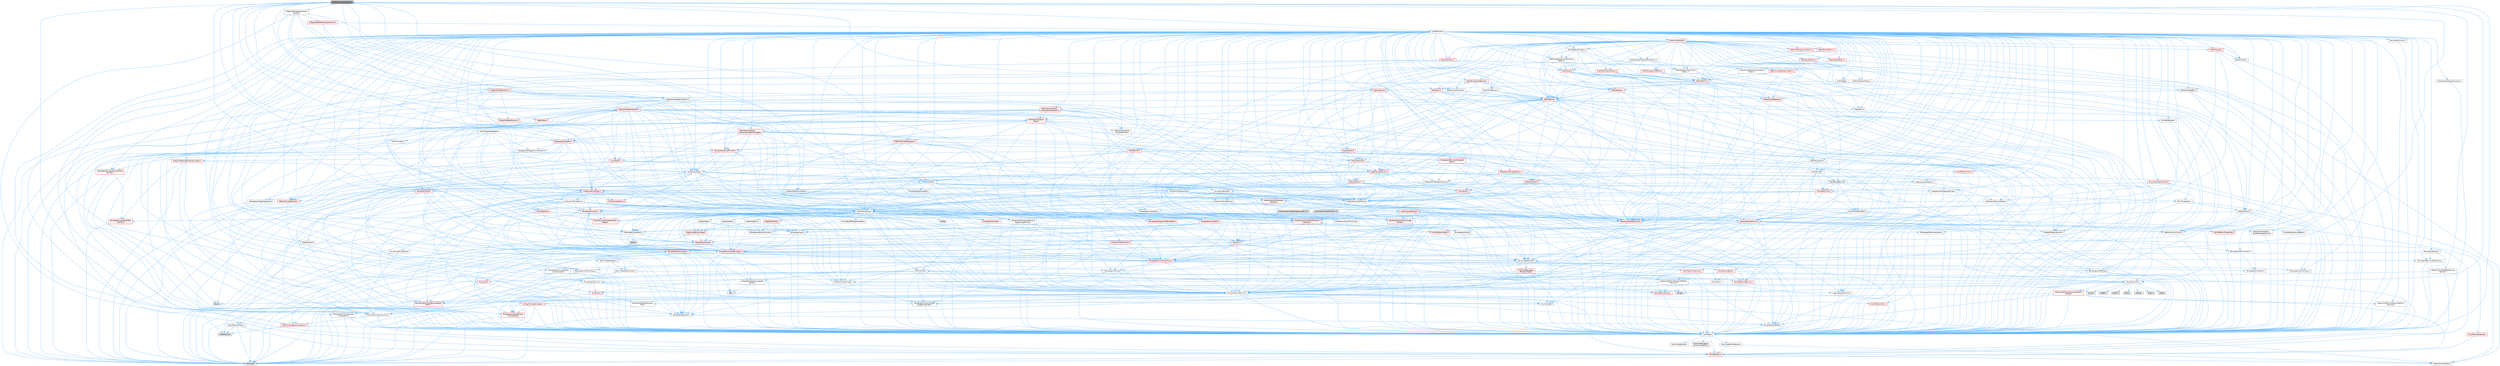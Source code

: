 digraph "ReferenceChainSearch.h"
{
 // INTERACTIVE_SVG=YES
 // LATEX_PDF_SIZE
  bgcolor="transparent";
  edge [fontname=Helvetica,fontsize=10,labelfontname=Helvetica,labelfontsize=10];
  node [fontname=Helvetica,fontsize=10,shape=box,height=0.2,width=0.4];
  Node1 [id="Node000001",label="ReferenceChainSearch.h",height=0.2,width=0.4,color="gray40", fillcolor="grey60", style="filled", fontcolor="black",tooltip=" "];
  Node1 -> Node2 [id="edge1_Node000001_Node000002",color="steelblue1",style="solid",tooltip=" "];
  Node2 [id="Node000002",label="Containers/Array.h",height=0.2,width=0.4,color="grey40", fillcolor="white", style="filled",URL="$df/dd0/Array_8h.html",tooltip=" "];
  Node2 -> Node3 [id="edge2_Node000002_Node000003",color="steelblue1",style="solid",tooltip=" "];
  Node3 [id="Node000003",label="CoreTypes.h",height=0.2,width=0.4,color="grey40", fillcolor="white", style="filled",URL="$dc/dec/CoreTypes_8h.html",tooltip=" "];
  Node3 -> Node4 [id="edge3_Node000003_Node000004",color="steelblue1",style="solid",tooltip=" "];
  Node4 [id="Node000004",label="HAL/Platform.h",height=0.2,width=0.4,color="red", fillcolor="#FFF0F0", style="filled",URL="$d9/dd0/Platform_8h.html",tooltip=" "];
  Node4 -> Node7 [id="edge4_Node000004_Node000007",color="steelblue1",style="solid",tooltip=" "];
  Node7 [id="Node000007",label="type_traits",height=0.2,width=0.4,color="grey60", fillcolor="#E0E0E0", style="filled",tooltip=" "];
  Node4 -> Node8 [id="edge5_Node000004_Node000008",color="steelblue1",style="solid",tooltip=" "];
  Node8 [id="Node000008",label="PreprocessorHelpers.h",height=0.2,width=0.4,color="grey40", fillcolor="white", style="filled",URL="$db/ddb/PreprocessorHelpers_8h.html",tooltip=" "];
  Node3 -> Node14 [id="edge6_Node000003_Node000014",color="steelblue1",style="solid",tooltip=" "];
  Node14 [id="Node000014",label="ProfilingDebugging\l/UMemoryDefines.h",height=0.2,width=0.4,color="grey40", fillcolor="white", style="filled",URL="$d2/da2/UMemoryDefines_8h.html",tooltip=" "];
  Node3 -> Node15 [id="edge7_Node000003_Node000015",color="steelblue1",style="solid",tooltip=" "];
  Node15 [id="Node000015",label="Misc/CoreMiscDefines.h",height=0.2,width=0.4,color="grey40", fillcolor="white", style="filled",URL="$da/d38/CoreMiscDefines_8h.html",tooltip=" "];
  Node15 -> Node4 [id="edge8_Node000015_Node000004",color="steelblue1",style="solid",tooltip=" "];
  Node15 -> Node8 [id="edge9_Node000015_Node000008",color="steelblue1",style="solid",tooltip=" "];
  Node3 -> Node16 [id="edge10_Node000003_Node000016",color="steelblue1",style="solid",tooltip=" "];
  Node16 [id="Node000016",label="Misc/CoreDefines.h",height=0.2,width=0.4,color="grey40", fillcolor="white", style="filled",URL="$d3/dd2/CoreDefines_8h.html",tooltip=" "];
  Node2 -> Node17 [id="edge11_Node000002_Node000017",color="steelblue1",style="solid",tooltip=" "];
  Node17 [id="Node000017",label="Misc/AssertionMacros.h",height=0.2,width=0.4,color="grey40", fillcolor="white", style="filled",URL="$d0/dfa/AssertionMacros_8h.html",tooltip=" "];
  Node17 -> Node3 [id="edge12_Node000017_Node000003",color="steelblue1",style="solid",tooltip=" "];
  Node17 -> Node4 [id="edge13_Node000017_Node000004",color="steelblue1",style="solid",tooltip=" "];
  Node17 -> Node18 [id="edge14_Node000017_Node000018",color="steelblue1",style="solid",tooltip=" "];
  Node18 [id="Node000018",label="HAL/PlatformMisc.h",height=0.2,width=0.4,color="red", fillcolor="#FFF0F0", style="filled",URL="$d0/df5/PlatformMisc_8h.html",tooltip=" "];
  Node18 -> Node3 [id="edge15_Node000018_Node000003",color="steelblue1",style="solid",tooltip=" "];
  Node17 -> Node8 [id="edge16_Node000017_Node000008",color="steelblue1",style="solid",tooltip=" "];
  Node17 -> Node54 [id="edge17_Node000017_Node000054",color="steelblue1",style="solid",tooltip=" "];
  Node54 [id="Node000054",label="Templates/EnableIf.h",height=0.2,width=0.4,color="grey40", fillcolor="white", style="filled",URL="$d7/d60/EnableIf_8h.html",tooltip=" "];
  Node54 -> Node3 [id="edge18_Node000054_Node000003",color="steelblue1",style="solid",tooltip=" "];
  Node17 -> Node55 [id="edge19_Node000017_Node000055",color="steelblue1",style="solid",tooltip=" "];
  Node55 [id="Node000055",label="Templates/IsArrayOrRefOf\lTypeByPredicate.h",height=0.2,width=0.4,color="grey40", fillcolor="white", style="filled",URL="$d6/da1/IsArrayOrRefOfTypeByPredicate_8h.html",tooltip=" "];
  Node55 -> Node3 [id="edge20_Node000055_Node000003",color="steelblue1",style="solid",tooltip=" "];
  Node17 -> Node56 [id="edge21_Node000017_Node000056",color="steelblue1",style="solid",tooltip=" "];
  Node56 [id="Node000056",label="Templates/IsValidVariadic\lFunctionArg.h",height=0.2,width=0.4,color="red", fillcolor="#FFF0F0", style="filled",URL="$d0/dc8/IsValidVariadicFunctionArg_8h.html",tooltip=" "];
  Node56 -> Node3 [id="edge22_Node000056_Node000003",color="steelblue1",style="solid",tooltip=" "];
  Node56 -> Node7 [id="edge23_Node000056_Node000007",color="steelblue1",style="solid",tooltip=" "];
  Node17 -> Node58 [id="edge24_Node000017_Node000058",color="steelblue1",style="solid",tooltip=" "];
  Node58 [id="Node000058",label="Traits/IsCharEncodingCompatible\lWith.h",height=0.2,width=0.4,color="red", fillcolor="#FFF0F0", style="filled",URL="$df/dd1/IsCharEncodingCompatibleWith_8h.html",tooltip=" "];
  Node58 -> Node7 [id="edge25_Node000058_Node000007",color="steelblue1",style="solid",tooltip=" "];
  Node17 -> Node60 [id="edge26_Node000017_Node000060",color="steelblue1",style="solid",tooltip=" "];
  Node60 [id="Node000060",label="Misc/VarArgs.h",height=0.2,width=0.4,color="grey40", fillcolor="white", style="filled",URL="$d5/d6f/VarArgs_8h.html",tooltip=" "];
  Node60 -> Node3 [id="edge27_Node000060_Node000003",color="steelblue1",style="solid",tooltip=" "];
  Node17 -> Node61 [id="edge28_Node000017_Node000061",color="steelblue1",style="solid",tooltip=" "];
  Node61 [id="Node000061",label="String/FormatStringSan.h",height=0.2,width=0.4,color="red", fillcolor="#FFF0F0", style="filled",URL="$d3/d8b/FormatStringSan_8h.html",tooltip=" "];
  Node61 -> Node7 [id="edge29_Node000061_Node000007",color="steelblue1",style="solid",tooltip=" "];
  Node61 -> Node3 [id="edge30_Node000061_Node000003",color="steelblue1",style="solid",tooltip=" "];
  Node61 -> Node62 [id="edge31_Node000061_Node000062",color="steelblue1",style="solid",tooltip=" "];
  Node62 [id="Node000062",label="Templates/Requires.h",height=0.2,width=0.4,color="grey40", fillcolor="white", style="filled",URL="$dc/d96/Requires_8h.html",tooltip=" "];
  Node62 -> Node54 [id="edge32_Node000062_Node000054",color="steelblue1",style="solid",tooltip=" "];
  Node62 -> Node7 [id="edge33_Node000062_Node000007",color="steelblue1",style="solid",tooltip=" "];
  Node61 -> Node56 [id="edge34_Node000061_Node000056",color="steelblue1",style="solid",tooltip=" "];
  Node61 -> Node26 [id="edge35_Node000061_Node000026",color="steelblue1",style="solid",tooltip=" "];
  Node26 [id="Node000026",label="Containers/ContainersFwd.h",height=0.2,width=0.4,color="grey40", fillcolor="white", style="filled",URL="$d4/d0a/ContainersFwd_8h.html",tooltip=" "];
  Node26 -> Node4 [id="edge36_Node000026_Node000004",color="steelblue1",style="solid",tooltip=" "];
  Node26 -> Node3 [id="edge37_Node000026_Node000003",color="steelblue1",style="solid",tooltip=" "];
  Node26 -> Node23 [id="edge38_Node000026_Node000023",color="steelblue1",style="solid",tooltip=" "];
  Node23 [id="Node000023",label="Traits/IsContiguousContainer.h",height=0.2,width=0.4,color="red", fillcolor="#FFF0F0", style="filled",URL="$d5/d3c/IsContiguousContainer_8h.html",tooltip=" "];
  Node23 -> Node3 [id="edge39_Node000023_Node000003",color="steelblue1",style="solid",tooltip=" "];
  Node23 -> Node22 [id="edge40_Node000023_Node000022",color="steelblue1",style="solid",tooltip=" "];
  Node22 [id="Node000022",label="initializer_list",height=0.2,width=0.4,color="grey60", fillcolor="#E0E0E0", style="filled",tooltip=" "];
  Node17 -> Node67 [id="edge41_Node000017_Node000067",color="steelblue1",style="solid",tooltip=" "];
  Node67 [id="Node000067",label="atomic",height=0.2,width=0.4,color="grey60", fillcolor="#E0E0E0", style="filled",tooltip=" "];
  Node2 -> Node68 [id="edge42_Node000002_Node000068",color="steelblue1",style="solid",tooltip=" "];
  Node68 [id="Node000068",label="Misc/IntrusiveUnsetOptional\lState.h",height=0.2,width=0.4,color="red", fillcolor="#FFF0F0", style="filled",URL="$d2/d0a/IntrusiveUnsetOptionalState_8h.html",tooltip=" "];
  Node2 -> Node70 [id="edge43_Node000002_Node000070",color="steelblue1",style="solid",tooltip=" "];
  Node70 [id="Node000070",label="Misc/ReverseIterate.h",height=0.2,width=0.4,color="red", fillcolor="#FFF0F0", style="filled",URL="$db/de3/ReverseIterate_8h.html",tooltip=" "];
  Node70 -> Node4 [id="edge44_Node000070_Node000004",color="steelblue1",style="solid",tooltip=" "];
  Node2 -> Node72 [id="edge45_Node000002_Node000072",color="steelblue1",style="solid",tooltip=" "];
  Node72 [id="Node000072",label="HAL/UnrealMemory.h",height=0.2,width=0.4,color="grey40", fillcolor="white", style="filled",URL="$d9/d96/UnrealMemory_8h.html",tooltip=" "];
  Node72 -> Node3 [id="edge46_Node000072_Node000003",color="steelblue1",style="solid",tooltip=" "];
  Node72 -> Node73 [id="edge47_Node000072_Node000073",color="steelblue1",style="solid",tooltip=" "];
  Node73 [id="Node000073",label="GenericPlatform/GenericPlatform\lMemory.h",height=0.2,width=0.4,color="grey40", fillcolor="white", style="filled",URL="$dd/d22/GenericPlatformMemory_8h.html",tooltip=" "];
  Node73 -> Node25 [id="edge48_Node000073_Node000025",color="steelblue1",style="solid",tooltip=" "];
  Node25 [id="Node000025",label="CoreFwd.h",height=0.2,width=0.4,color="red", fillcolor="#FFF0F0", style="filled",URL="$d1/d1e/CoreFwd_8h.html",tooltip=" "];
  Node25 -> Node3 [id="edge49_Node000025_Node000003",color="steelblue1",style="solid",tooltip=" "];
  Node25 -> Node26 [id="edge50_Node000025_Node000026",color="steelblue1",style="solid",tooltip=" "];
  Node25 -> Node28 [id="edge51_Node000025_Node000028",color="steelblue1",style="solid",tooltip=" "];
  Node28 [id="Node000028",label="UObject/UObjectHierarchy\lFwd.h",height=0.2,width=0.4,color="grey40", fillcolor="white", style="filled",URL="$d3/d13/UObjectHierarchyFwd_8h.html",tooltip=" "];
  Node73 -> Node3 [id="edge52_Node000073_Node000003",color="steelblue1",style="solid",tooltip=" "];
  Node73 -> Node74 [id="edge53_Node000073_Node000074",color="steelblue1",style="solid",tooltip=" "];
  Node74 [id="Node000074",label="HAL/PlatformString.h",height=0.2,width=0.4,color="red", fillcolor="#FFF0F0", style="filled",URL="$db/db5/PlatformString_8h.html",tooltip=" "];
  Node74 -> Node3 [id="edge54_Node000074_Node000003",color="steelblue1",style="solid",tooltip=" "];
  Node73 -> Node39 [id="edge55_Node000073_Node000039",color="steelblue1",style="solid",tooltip=" "];
  Node39 [id="Node000039",label="string.h",height=0.2,width=0.4,color="grey60", fillcolor="#E0E0E0", style="filled",tooltip=" "];
  Node73 -> Node32 [id="edge56_Node000073_Node000032",color="steelblue1",style="solid",tooltip=" "];
  Node32 [id="Node000032",label="wchar.h",height=0.2,width=0.4,color="grey60", fillcolor="#E0E0E0", style="filled",tooltip=" "];
  Node72 -> Node76 [id="edge57_Node000072_Node000076",color="steelblue1",style="solid",tooltip=" "];
  Node76 [id="Node000076",label="HAL/MemoryBase.h",height=0.2,width=0.4,color="red", fillcolor="#FFF0F0", style="filled",URL="$d6/d9f/MemoryBase_8h.html",tooltip=" "];
  Node76 -> Node3 [id="edge58_Node000076_Node000003",color="steelblue1",style="solid",tooltip=" "];
  Node76 -> Node47 [id="edge59_Node000076_Node000047",color="steelblue1",style="solid",tooltip=" "];
  Node47 [id="Node000047",label="HAL/PlatformAtomics.h",height=0.2,width=0.4,color="red", fillcolor="#FFF0F0", style="filled",URL="$d3/d36/PlatformAtomics_8h.html",tooltip=" "];
  Node47 -> Node3 [id="edge60_Node000047_Node000003",color="steelblue1",style="solid",tooltip=" "];
  Node76 -> Node30 [id="edge61_Node000076_Node000030",color="steelblue1",style="solid",tooltip=" "];
  Node30 [id="Node000030",label="HAL/PlatformCrt.h",height=0.2,width=0.4,color="grey40", fillcolor="white", style="filled",URL="$d8/d75/PlatformCrt_8h.html",tooltip=" "];
  Node30 -> Node31 [id="edge62_Node000030_Node000031",color="steelblue1",style="solid",tooltip=" "];
  Node31 [id="Node000031",label="new",height=0.2,width=0.4,color="grey60", fillcolor="#E0E0E0", style="filled",tooltip=" "];
  Node30 -> Node32 [id="edge63_Node000030_Node000032",color="steelblue1",style="solid",tooltip=" "];
  Node30 -> Node33 [id="edge64_Node000030_Node000033",color="steelblue1",style="solid",tooltip=" "];
  Node33 [id="Node000033",label="stddef.h",height=0.2,width=0.4,color="grey60", fillcolor="#E0E0E0", style="filled",tooltip=" "];
  Node30 -> Node34 [id="edge65_Node000030_Node000034",color="steelblue1",style="solid",tooltip=" "];
  Node34 [id="Node000034",label="stdlib.h",height=0.2,width=0.4,color="grey60", fillcolor="#E0E0E0", style="filled",tooltip=" "];
  Node30 -> Node35 [id="edge66_Node000030_Node000035",color="steelblue1",style="solid",tooltip=" "];
  Node35 [id="Node000035",label="stdio.h",height=0.2,width=0.4,color="grey60", fillcolor="#E0E0E0", style="filled",tooltip=" "];
  Node30 -> Node36 [id="edge67_Node000030_Node000036",color="steelblue1",style="solid",tooltip=" "];
  Node36 [id="Node000036",label="stdarg.h",height=0.2,width=0.4,color="grey60", fillcolor="#E0E0E0", style="filled",tooltip=" "];
  Node30 -> Node37 [id="edge68_Node000030_Node000037",color="steelblue1",style="solid",tooltip=" "];
  Node37 [id="Node000037",label="math.h",height=0.2,width=0.4,color="grey60", fillcolor="#E0E0E0", style="filled",tooltip=" "];
  Node30 -> Node38 [id="edge69_Node000030_Node000038",color="steelblue1",style="solid",tooltip=" "];
  Node38 [id="Node000038",label="float.h",height=0.2,width=0.4,color="grey60", fillcolor="#E0E0E0", style="filled",tooltip=" "];
  Node30 -> Node39 [id="edge70_Node000030_Node000039",color="steelblue1",style="solid",tooltip=" "];
  Node76 -> Node77 [id="edge71_Node000076_Node000077",color="steelblue1",style="solid",tooltip=" "];
  Node77 [id="Node000077",label="Misc/Exec.h",height=0.2,width=0.4,color="grey40", fillcolor="white", style="filled",URL="$de/ddb/Exec_8h.html",tooltip=" "];
  Node77 -> Node3 [id="edge72_Node000077_Node000003",color="steelblue1",style="solid",tooltip=" "];
  Node77 -> Node17 [id="edge73_Node000077_Node000017",color="steelblue1",style="solid",tooltip=" "];
  Node76 -> Node78 [id="edge74_Node000076_Node000078",color="steelblue1",style="solid",tooltip=" "];
  Node78 [id="Node000078",label="Misc/OutputDevice.h",height=0.2,width=0.4,color="grey40", fillcolor="white", style="filled",URL="$d7/d32/OutputDevice_8h.html",tooltip=" "];
  Node78 -> Node25 [id="edge75_Node000078_Node000025",color="steelblue1",style="solid",tooltip=" "];
  Node78 -> Node3 [id="edge76_Node000078_Node000003",color="steelblue1",style="solid",tooltip=" "];
  Node78 -> Node79 [id="edge77_Node000078_Node000079",color="steelblue1",style="solid",tooltip=" "];
  Node79 [id="Node000079",label="Logging/LogVerbosity.h",height=0.2,width=0.4,color="grey40", fillcolor="white", style="filled",URL="$d2/d8f/LogVerbosity_8h.html",tooltip=" "];
  Node79 -> Node3 [id="edge78_Node000079_Node000003",color="steelblue1",style="solid",tooltip=" "];
  Node78 -> Node60 [id="edge79_Node000078_Node000060",color="steelblue1",style="solid",tooltip=" "];
  Node78 -> Node55 [id="edge80_Node000078_Node000055",color="steelblue1",style="solid",tooltip=" "];
  Node78 -> Node56 [id="edge81_Node000078_Node000056",color="steelblue1",style="solid",tooltip=" "];
  Node78 -> Node58 [id="edge82_Node000078_Node000058",color="steelblue1",style="solid",tooltip=" "];
  Node72 -> Node89 [id="edge83_Node000072_Node000089",color="steelblue1",style="solid",tooltip=" "];
  Node89 [id="Node000089",label="HAL/PlatformMemory.h",height=0.2,width=0.4,color="red", fillcolor="#FFF0F0", style="filled",URL="$de/d68/PlatformMemory_8h.html",tooltip=" "];
  Node89 -> Node3 [id="edge84_Node000089_Node000003",color="steelblue1",style="solid",tooltip=" "];
  Node89 -> Node73 [id="edge85_Node000089_Node000073",color="steelblue1",style="solid",tooltip=" "];
  Node72 -> Node91 [id="edge86_Node000072_Node000091",color="steelblue1",style="solid",tooltip=" "];
  Node91 [id="Node000091",label="ProfilingDebugging\l/MemoryTrace.h",height=0.2,width=0.4,color="red", fillcolor="#FFF0F0", style="filled",URL="$da/dd7/MemoryTrace_8h.html",tooltip=" "];
  Node91 -> Node4 [id="edge87_Node000091_Node000004",color="steelblue1",style="solid",tooltip=" "];
  Node91 -> Node42 [id="edge88_Node000091_Node000042",color="steelblue1",style="solid",tooltip=" "];
  Node42 [id="Node000042",label="Misc/EnumClassFlags.h",height=0.2,width=0.4,color="grey40", fillcolor="white", style="filled",URL="$d8/de7/EnumClassFlags_8h.html",tooltip=" "];
  Node72 -> Node92 [id="edge89_Node000072_Node000092",color="steelblue1",style="solid",tooltip=" "];
  Node92 [id="Node000092",label="Templates/IsPointer.h",height=0.2,width=0.4,color="grey40", fillcolor="white", style="filled",URL="$d7/d05/IsPointer_8h.html",tooltip=" "];
  Node92 -> Node3 [id="edge90_Node000092_Node000003",color="steelblue1",style="solid",tooltip=" "];
  Node2 -> Node93 [id="edge91_Node000002_Node000093",color="steelblue1",style="solid",tooltip=" "];
  Node93 [id="Node000093",label="Templates/UnrealTypeTraits.h",height=0.2,width=0.4,color="red", fillcolor="#FFF0F0", style="filled",URL="$d2/d2d/UnrealTypeTraits_8h.html",tooltip=" "];
  Node93 -> Node3 [id="edge92_Node000093_Node000003",color="steelblue1",style="solid",tooltip=" "];
  Node93 -> Node92 [id="edge93_Node000093_Node000092",color="steelblue1",style="solid",tooltip=" "];
  Node93 -> Node17 [id="edge94_Node000093_Node000017",color="steelblue1",style="solid",tooltip=" "];
  Node93 -> Node85 [id="edge95_Node000093_Node000085",color="steelblue1",style="solid",tooltip=" "];
  Node85 [id="Node000085",label="Templates/AndOrNot.h",height=0.2,width=0.4,color="grey40", fillcolor="white", style="filled",URL="$db/d0a/AndOrNot_8h.html",tooltip=" "];
  Node85 -> Node3 [id="edge96_Node000085_Node000003",color="steelblue1",style="solid",tooltip=" "];
  Node93 -> Node54 [id="edge97_Node000093_Node000054",color="steelblue1",style="solid",tooltip=" "];
  Node93 -> Node94 [id="edge98_Node000093_Node000094",color="steelblue1",style="solid",tooltip=" "];
  Node94 [id="Node000094",label="Templates/IsArithmetic.h",height=0.2,width=0.4,color="grey40", fillcolor="white", style="filled",URL="$d2/d5d/IsArithmetic_8h.html",tooltip=" "];
  Node94 -> Node3 [id="edge99_Node000094_Node000003",color="steelblue1",style="solid",tooltip=" "];
  Node93 -> Node96 [id="edge100_Node000093_Node000096",color="steelblue1",style="solid",tooltip=" "];
  Node96 [id="Node000096",label="Templates/IsPODType.h",height=0.2,width=0.4,color="grey40", fillcolor="white", style="filled",URL="$d7/db1/IsPODType_8h.html",tooltip=" "];
  Node96 -> Node3 [id="edge101_Node000096_Node000003",color="steelblue1",style="solid",tooltip=" "];
  Node93 -> Node97 [id="edge102_Node000093_Node000097",color="steelblue1",style="solid",tooltip=" "];
  Node97 [id="Node000097",label="Templates/IsUECoreType.h",height=0.2,width=0.4,color="grey40", fillcolor="white", style="filled",URL="$d1/db8/IsUECoreType_8h.html",tooltip=" "];
  Node97 -> Node3 [id="edge103_Node000097_Node000003",color="steelblue1",style="solid",tooltip=" "];
  Node97 -> Node7 [id="edge104_Node000097_Node000007",color="steelblue1",style="solid",tooltip=" "];
  Node93 -> Node86 [id="edge105_Node000093_Node000086",color="steelblue1",style="solid",tooltip=" "];
  Node86 [id="Node000086",label="Templates/IsTriviallyCopy\lConstructible.h",height=0.2,width=0.4,color="grey40", fillcolor="white", style="filled",URL="$d3/d78/IsTriviallyCopyConstructible_8h.html",tooltip=" "];
  Node86 -> Node3 [id="edge106_Node000086_Node000003",color="steelblue1",style="solid",tooltip=" "];
  Node86 -> Node7 [id="edge107_Node000086_Node000007",color="steelblue1",style="solid",tooltip=" "];
  Node2 -> Node98 [id="edge108_Node000002_Node000098",color="steelblue1",style="solid",tooltip=" "];
  Node98 [id="Node000098",label="Templates/UnrealTemplate.h",height=0.2,width=0.4,color="red", fillcolor="#FFF0F0", style="filled",URL="$d4/d24/UnrealTemplate_8h.html",tooltip=" "];
  Node98 -> Node3 [id="edge109_Node000098_Node000003",color="steelblue1",style="solid",tooltip=" "];
  Node98 -> Node92 [id="edge110_Node000098_Node000092",color="steelblue1",style="solid",tooltip=" "];
  Node98 -> Node72 [id="edge111_Node000098_Node000072",color="steelblue1",style="solid",tooltip=" "];
  Node98 -> Node93 [id="edge112_Node000098_Node000093",color="steelblue1",style="solid",tooltip=" "];
  Node98 -> Node101 [id="edge113_Node000098_Node000101",color="steelblue1",style="solid",tooltip=" "];
  Node101 [id="Node000101",label="Templates/RemoveReference.h",height=0.2,width=0.4,color="grey40", fillcolor="white", style="filled",URL="$da/dbe/RemoveReference_8h.html",tooltip=" "];
  Node101 -> Node3 [id="edge114_Node000101_Node000003",color="steelblue1",style="solid",tooltip=" "];
  Node98 -> Node62 [id="edge115_Node000098_Node000062",color="steelblue1",style="solid",tooltip=" "];
  Node98 -> Node102 [id="edge116_Node000098_Node000102",color="steelblue1",style="solid",tooltip=" "];
  Node102 [id="Node000102",label="Templates/TypeCompatible\lBytes.h",height=0.2,width=0.4,color="grey40", fillcolor="white", style="filled",URL="$df/d0a/TypeCompatibleBytes_8h.html",tooltip=" "];
  Node102 -> Node3 [id="edge117_Node000102_Node000003",color="steelblue1",style="solid",tooltip=" "];
  Node102 -> Node39 [id="edge118_Node000102_Node000039",color="steelblue1",style="solid",tooltip=" "];
  Node102 -> Node31 [id="edge119_Node000102_Node000031",color="steelblue1",style="solid",tooltip=" "];
  Node102 -> Node7 [id="edge120_Node000102_Node000007",color="steelblue1",style="solid",tooltip=" "];
  Node98 -> Node23 [id="edge121_Node000098_Node000023",color="steelblue1",style="solid",tooltip=" "];
  Node98 -> Node7 [id="edge122_Node000098_Node000007",color="steelblue1",style="solid",tooltip=" "];
  Node2 -> Node104 [id="edge123_Node000002_Node000104",color="steelblue1",style="solid",tooltip=" "];
  Node104 [id="Node000104",label="Containers/AllowShrinking.h",height=0.2,width=0.4,color="grey40", fillcolor="white", style="filled",URL="$d7/d1a/AllowShrinking_8h.html",tooltip=" "];
  Node104 -> Node3 [id="edge124_Node000104_Node000003",color="steelblue1",style="solid",tooltip=" "];
  Node2 -> Node105 [id="edge125_Node000002_Node000105",color="steelblue1",style="solid",tooltip=" "];
  Node105 [id="Node000105",label="Containers/ContainerAllocation\lPolicies.h",height=0.2,width=0.4,color="red", fillcolor="#FFF0F0", style="filled",URL="$d7/dff/ContainerAllocationPolicies_8h.html",tooltip=" "];
  Node105 -> Node3 [id="edge126_Node000105_Node000003",color="steelblue1",style="solid",tooltip=" "];
  Node105 -> Node105 [id="edge127_Node000105_Node000105",color="steelblue1",style="solid",tooltip=" "];
  Node105 -> Node107 [id="edge128_Node000105_Node000107",color="steelblue1",style="solid",tooltip=" "];
  Node107 [id="Node000107",label="HAL/PlatformMath.h",height=0.2,width=0.4,color="red", fillcolor="#FFF0F0", style="filled",URL="$dc/d53/PlatformMath_8h.html",tooltip=" "];
  Node107 -> Node3 [id="edge129_Node000107_Node000003",color="steelblue1",style="solid",tooltip=" "];
  Node105 -> Node72 [id="edge130_Node000105_Node000072",color="steelblue1",style="solid",tooltip=" "];
  Node105 -> Node40 [id="edge131_Node000105_Node000040",color="steelblue1",style="solid",tooltip=" "];
  Node40 [id="Node000040",label="Math/NumericLimits.h",height=0.2,width=0.4,color="grey40", fillcolor="white", style="filled",URL="$df/d1b/NumericLimits_8h.html",tooltip=" "];
  Node40 -> Node3 [id="edge132_Node000040_Node000003",color="steelblue1",style="solid",tooltip=" "];
  Node105 -> Node17 [id="edge133_Node000105_Node000017",color="steelblue1",style="solid",tooltip=" "];
  Node105 -> Node116 [id="edge134_Node000105_Node000116",color="steelblue1",style="solid",tooltip=" "];
  Node116 [id="Node000116",label="Templates/MemoryOps.h",height=0.2,width=0.4,color="red", fillcolor="#FFF0F0", style="filled",URL="$db/dea/MemoryOps_8h.html",tooltip=" "];
  Node116 -> Node3 [id="edge135_Node000116_Node000003",color="steelblue1",style="solid",tooltip=" "];
  Node116 -> Node72 [id="edge136_Node000116_Node000072",color="steelblue1",style="solid",tooltip=" "];
  Node116 -> Node87 [id="edge137_Node000116_Node000087",color="steelblue1",style="solid",tooltip=" "];
  Node87 [id="Node000087",label="Templates/IsTriviallyCopy\lAssignable.h",height=0.2,width=0.4,color="grey40", fillcolor="white", style="filled",URL="$d2/df2/IsTriviallyCopyAssignable_8h.html",tooltip=" "];
  Node87 -> Node3 [id="edge138_Node000087_Node000003",color="steelblue1",style="solid",tooltip=" "];
  Node87 -> Node7 [id="edge139_Node000087_Node000007",color="steelblue1",style="solid",tooltip=" "];
  Node116 -> Node86 [id="edge140_Node000116_Node000086",color="steelblue1",style="solid",tooltip=" "];
  Node116 -> Node62 [id="edge141_Node000116_Node000062",color="steelblue1",style="solid",tooltip=" "];
  Node116 -> Node93 [id="edge142_Node000116_Node000093",color="steelblue1",style="solid",tooltip=" "];
  Node116 -> Node31 [id="edge143_Node000116_Node000031",color="steelblue1",style="solid",tooltip=" "];
  Node116 -> Node7 [id="edge144_Node000116_Node000007",color="steelblue1",style="solid",tooltip=" "];
  Node105 -> Node102 [id="edge145_Node000105_Node000102",color="steelblue1",style="solid",tooltip=" "];
  Node105 -> Node7 [id="edge146_Node000105_Node000007",color="steelblue1",style="solid",tooltip=" "];
  Node2 -> Node117 [id="edge147_Node000002_Node000117",color="steelblue1",style="solid",tooltip=" "];
  Node117 [id="Node000117",label="Containers/ContainerElement\lTypeCompatibility.h",height=0.2,width=0.4,color="grey40", fillcolor="white", style="filled",URL="$df/ddf/ContainerElementTypeCompatibility_8h.html",tooltip=" "];
  Node117 -> Node3 [id="edge148_Node000117_Node000003",color="steelblue1",style="solid",tooltip=" "];
  Node117 -> Node93 [id="edge149_Node000117_Node000093",color="steelblue1",style="solid",tooltip=" "];
  Node2 -> Node118 [id="edge150_Node000002_Node000118",color="steelblue1",style="solid",tooltip=" "];
  Node118 [id="Node000118",label="Serialization/Archive.h",height=0.2,width=0.4,color="red", fillcolor="#FFF0F0", style="filled",URL="$d7/d3b/Archive_8h.html",tooltip=" "];
  Node118 -> Node25 [id="edge151_Node000118_Node000025",color="steelblue1",style="solid",tooltip=" "];
  Node118 -> Node3 [id="edge152_Node000118_Node000003",color="steelblue1",style="solid",tooltip=" "];
  Node118 -> Node119 [id="edge153_Node000118_Node000119",color="steelblue1",style="solid",tooltip=" "];
  Node119 [id="Node000119",label="HAL/PlatformProperties.h",height=0.2,width=0.4,color="red", fillcolor="#FFF0F0", style="filled",URL="$d9/db0/PlatformProperties_8h.html",tooltip=" "];
  Node119 -> Node3 [id="edge154_Node000119_Node000003",color="steelblue1",style="solid",tooltip=" "];
  Node118 -> Node122 [id="edge155_Node000118_Node000122",color="steelblue1",style="solid",tooltip=" "];
  Node122 [id="Node000122",label="Internationalization\l/TextNamespaceFwd.h",height=0.2,width=0.4,color="grey40", fillcolor="white", style="filled",URL="$d8/d97/TextNamespaceFwd_8h.html",tooltip=" "];
  Node122 -> Node3 [id="edge156_Node000122_Node000003",color="steelblue1",style="solid",tooltip=" "];
  Node118 -> Node17 [id="edge157_Node000118_Node000017",color="steelblue1",style="solid",tooltip=" "];
  Node118 -> Node123 [id="edge158_Node000118_Node000123",color="steelblue1",style="solid",tooltip=" "];
  Node123 [id="Node000123",label="Misc/EngineVersionBase.h",height=0.2,width=0.4,color="grey40", fillcolor="white", style="filled",URL="$d5/d2b/EngineVersionBase_8h.html",tooltip=" "];
  Node123 -> Node3 [id="edge159_Node000123_Node000003",color="steelblue1",style="solid",tooltip=" "];
  Node118 -> Node60 [id="edge160_Node000118_Node000060",color="steelblue1",style="solid",tooltip=" "];
  Node118 -> Node54 [id="edge161_Node000118_Node000054",color="steelblue1",style="solid",tooltip=" "];
  Node118 -> Node55 [id="edge162_Node000118_Node000055",color="steelblue1",style="solid",tooltip=" "];
  Node118 -> Node126 [id="edge163_Node000118_Node000126",color="steelblue1",style="solid",tooltip=" "];
  Node126 [id="Node000126",label="Templates/IsEnumClass.h",height=0.2,width=0.4,color="grey40", fillcolor="white", style="filled",URL="$d7/d15/IsEnumClass_8h.html",tooltip=" "];
  Node126 -> Node3 [id="edge164_Node000126_Node000003",color="steelblue1",style="solid",tooltip=" "];
  Node126 -> Node85 [id="edge165_Node000126_Node000085",color="steelblue1",style="solid",tooltip=" "];
  Node118 -> Node56 [id="edge166_Node000118_Node000056",color="steelblue1",style="solid",tooltip=" "];
  Node118 -> Node98 [id="edge167_Node000118_Node000098",color="steelblue1",style="solid",tooltip=" "];
  Node118 -> Node58 [id="edge168_Node000118_Node000058",color="steelblue1",style="solid",tooltip=" "];
  Node118 -> Node127 [id="edge169_Node000118_Node000127",color="steelblue1",style="solid",tooltip=" "];
  Node127 [id="Node000127",label="UObject/ObjectVersion.h",height=0.2,width=0.4,color="grey40", fillcolor="white", style="filled",URL="$da/d63/ObjectVersion_8h.html",tooltip=" "];
  Node127 -> Node3 [id="edge170_Node000127_Node000003",color="steelblue1",style="solid",tooltip=" "];
  Node2 -> Node128 [id="edge171_Node000002_Node000128",color="steelblue1",style="solid",tooltip=" "];
  Node128 [id="Node000128",label="Serialization/MemoryImage\lWriter.h",height=0.2,width=0.4,color="red", fillcolor="#FFF0F0", style="filled",URL="$d0/d08/MemoryImageWriter_8h.html",tooltip=" "];
  Node128 -> Node3 [id="edge172_Node000128_Node000003",color="steelblue1",style="solid",tooltip=" "];
  Node2 -> Node142 [id="edge173_Node000002_Node000142",color="steelblue1",style="solid",tooltip=" "];
  Node142 [id="Node000142",label="Algo/Heapify.h",height=0.2,width=0.4,color="grey40", fillcolor="white", style="filled",URL="$d0/d2a/Heapify_8h.html",tooltip=" "];
  Node142 -> Node143 [id="edge174_Node000142_Node000143",color="steelblue1",style="solid",tooltip=" "];
  Node143 [id="Node000143",label="Algo/Impl/BinaryHeap.h",height=0.2,width=0.4,color="red", fillcolor="#FFF0F0", style="filled",URL="$d7/da3/Algo_2Impl_2BinaryHeap_8h.html",tooltip=" "];
  Node143 -> Node144 [id="edge175_Node000143_Node000144",color="steelblue1",style="solid",tooltip=" "];
  Node144 [id="Node000144",label="Templates/Invoke.h",height=0.2,width=0.4,color="red", fillcolor="#FFF0F0", style="filled",URL="$d7/deb/Invoke_8h.html",tooltip=" "];
  Node144 -> Node3 [id="edge176_Node000144_Node000003",color="steelblue1",style="solid",tooltip=" "];
  Node144 -> Node98 [id="edge177_Node000144_Node000098",color="steelblue1",style="solid",tooltip=" "];
  Node144 -> Node7 [id="edge178_Node000144_Node000007",color="steelblue1",style="solid",tooltip=" "];
  Node143 -> Node7 [id="edge179_Node000143_Node000007",color="steelblue1",style="solid",tooltip=" "];
  Node142 -> Node148 [id="edge180_Node000142_Node000148",color="steelblue1",style="solid",tooltip=" "];
  Node148 [id="Node000148",label="Templates/IdentityFunctor.h",height=0.2,width=0.4,color="grey40", fillcolor="white", style="filled",URL="$d7/d2e/IdentityFunctor_8h.html",tooltip=" "];
  Node148 -> Node4 [id="edge181_Node000148_Node000004",color="steelblue1",style="solid",tooltip=" "];
  Node142 -> Node144 [id="edge182_Node000142_Node000144",color="steelblue1",style="solid",tooltip=" "];
  Node142 -> Node149 [id="edge183_Node000142_Node000149",color="steelblue1",style="solid",tooltip=" "];
  Node149 [id="Node000149",label="Templates/Less.h",height=0.2,width=0.4,color="grey40", fillcolor="white", style="filled",URL="$de/dc8/Less_8h.html",tooltip=" "];
  Node149 -> Node3 [id="edge184_Node000149_Node000003",color="steelblue1",style="solid",tooltip=" "];
  Node149 -> Node98 [id="edge185_Node000149_Node000098",color="steelblue1",style="solid",tooltip=" "];
  Node142 -> Node98 [id="edge186_Node000142_Node000098",color="steelblue1",style="solid",tooltip=" "];
  Node2 -> Node150 [id="edge187_Node000002_Node000150",color="steelblue1",style="solid",tooltip=" "];
  Node150 [id="Node000150",label="Algo/HeapSort.h",height=0.2,width=0.4,color="grey40", fillcolor="white", style="filled",URL="$d3/d92/HeapSort_8h.html",tooltip=" "];
  Node150 -> Node143 [id="edge188_Node000150_Node000143",color="steelblue1",style="solid",tooltip=" "];
  Node150 -> Node148 [id="edge189_Node000150_Node000148",color="steelblue1",style="solid",tooltip=" "];
  Node150 -> Node149 [id="edge190_Node000150_Node000149",color="steelblue1",style="solid",tooltip=" "];
  Node150 -> Node98 [id="edge191_Node000150_Node000098",color="steelblue1",style="solid",tooltip=" "];
  Node2 -> Node151 [id="edge192_Node000002_Node000151",color="steelblue1",style="solid",tooltip=" "];
  Node151 [id="Node000151",label="Algo/IsHeap.h",height=0.2,width=0.4,color="grey40", fillcolor="white", style="filled",URL="$de/d32/IsHeap_8h.html",tooltip=" "];
  Node151 -> Node143 [id="edge193_Node000151_Node000143",color="steelblue1",style="solid",tooltip=" "];
  Node151 -> Node148 [id="edge194_Node000151_Node000148",color="steelblue1",style="solid",tooltip=" "];
  Node151 -> Node144 [id="edge195_Node000151_Node000144",color="steelblue1",style="solid",tooltip=" "];
  Node151 -> Node149 [id="edge196_Node000151_Node000149",color="steelblue1",style="solid",tooltip=" "];
  Node151 -> Node98 [id="edge197_Node000151_Node000098",color="steelblue1",style="solid",tooltip=" "];
  Node2 -> Node143 [id="edge198_Node000002_Node000143",color="steelblue1",style="solid",tooltip=" "];
  Node2 -> Node152 [id="edge199_Node000002_Node000152",color="steelblue1",style="solid",tooltip=" "];
  Node152 [id="Node000152",label="Algo/StableSort.h",height=0.2,width=0.4,color="red", fillcolor="#FFF0F0", style="filled",URL="$d7/d3c/StableSort_8h.html",tooltip=" "];
  Node152 -> Node148 [id="edge200_Node000152_Node000148",color="steelblue1",style="solid",tooltip=" "];
  Node152 -> Node144 [id="edge201_Node000152_Node000144",color="steelblue1",style="solid",tooltip=" "];
  Node152 -> Node149 [id="edge202_Node000152_Node000149",color="steelblue1",style="solid",tooltip=" "];
  Node152 -> Node98 [id="edge203_Node000152_Node000098",color="steelblue1",style="solid",tooltip=" "];
  Node2 -> Node155 [id="edge204_Node000002_Node000155",color="steelblue1",style="solid",tooltip=" "];
  Node155 [id="Node000155",label="Concepts/GetTypeHashable.h",height=0.2,width=0.4,color="grey40", fillcolor="white", style="filled",URL="$d3/da2/GetTypeHashable_8h.html",tooltip=" "];
  Node155 -> Node3 [id="edge205_Node000155_Node000003",color="steelblue1",style="solid",tooltip=" "];
  Node155 -> Node133 [id="edge206_Node000155_Node000133",color="steelblue1",style="solid",tooltip=" "];
  Node133 [id="Node000133",label="Templates/TypeHash.h",height=0.2,width=0.4,color="grey40", fillcolor="white", style="filled",URL="$d1/d62/TypeHash_8h.html",tooltip=" "];
  Node133 -> Node3 [id="edge207_Node000133_Node000003",color="steelblue1",style="solid",tooltip=" "];
  Node133 -> Node62 [id="edge208_Node000133_Node000062",color="steelblue1",style="solid",tooltip=" "];
  Node133 -> Node134 [id="edge209_Node000133_Node000134",color="steelblue1",style="solid",tooltip=" "];
  Node134 [id="Node000134",label="Misc/Crc.h",height=0.2,width=0.4,color="red", fillcolor="#FFF0F0", style="filled",URL="$d4/dd2/Crc_8h.html",tooltip=" "];
  Node134 -> Node3 [id="edge210_Node000134_Node000003",color="steelblue1",style="solid",tooltip=" "];
  Node134 -> Node74 [id="edge211_Node000134_Node000074",color="steelblue1",style="solid",tooltip=" "];
  Node134 -> Node17 [id="edge212_Node000134_Node000017",color="steelblue1",style="solid",tooltip=" "];
  Node134 -> Node135 [id="edge213_Node000134_Node000135",color="steelblue1",style="solid",tooltip=" "];
  Node135 [id="Node000135",label="Misc/CString.h",height=0.2,width=0.4,color="grey40", fillcolor="white", style="filled",URL="$d2/d49/CString_8h.html",tooltip=" "];
  Node135 -> Node3 [id="edge214_Node000135_Node000003",color="steelblue1",style="solid",tooltip=" "];
  Node135 -> Node30 [id="edge215_Node000135_Node000030",color="steelblue1",style="solid",tooltip=" "];
  Node135 -> Node74 [id="edge216_Node000135_Node000074",color="steelblue1",style="solid",tooltip=" "];
  Node135 -> Node17 [id="edge217_Node000135_Node000017",color="steelblue1",style="solid",tooltip=" "];
  Node135 -> Node136 [id="edge218_Node000135_Node000136",color="steelblue1",style="solid",tooltip=" "];
  Node136 [id="Node000136",label="Misc/Char.h",height=0.2,width=0.4,color="red", fillcolor="#FFF0F0", style="filled",URL="$d0/d58/Char_8h.html",tooltip=" "];
  Node136 -> Node3 [id="edge219_Node000136_Node000003",color="steelblue1",style="solid",tooltip=" "];
  Node136 -> Node7 [id="edge220_Node000136_Node000007",color="steelblue1",style="solid",tooltip=" "];
  Node135 -> Node60 [id="edge221_Node000135_Node000060",color="steelblue1",style="solid",tooltip=" "];
  Node135 -> Node55 [id="edge222_Node000135_Node000055",color="steelblue1",style="solid",tooltip=" "];
  Node135 -> Node56 [id="edge223_Node000135_Node000056",color="steelblue1",style="solid",tooltip=" "];
  Node135 -> Node58 [id="edge224_Node000135_Node000058",color="steelblue1",style="solid",tooltip=" "];
  Node134 -> Node136 [id="edge225_Node000134_Node000136",color="steelblue1",style="solid",tooltip=" "];
  Node134 -> Node93 [id="edge226_Node000134_Node000093",color="steelblue1",style="solid",tooltip=" "];
  Node133 -> Node139 [id="edge227_Node000133_Node000139",color="steelblue1",style="solid",tooltip=" "];
  Node139 [id="Node000139",label="stdint.h",height=0.2,width=0.4,color="grey60", fillcolor="#E0E0E0", style="filled",tooltip=" "];
  Node133 -> Node7 [id="edge228_Node000133_Node000007",color="steelblue1",style="solid",tooltip=" "];
  Node2 -> Node148 [id="edge229_Node000002_Node000148",color="steelblue1",style="solid",tooltip=" "];
  Node2 -> Node144 [id="edge230_Node000002_Node000144",color="steelblue1",style="solid",tooltip=" "];
  Node2 -> Node149 [id="edge231_Node000002_Node000149",color="steelblue1",style="solid",tooltip=" "];
  Node2 -> Node156 [id="edge232_Node000002_Node000156",color="steelblue1",style="solid",tooltip=" "];
  Node156 [id="Node000156",label="Templates/LosesQualifiers\lFromTo.h",height=0.2,width=0.4,color="red", fillcolor="#FFF0F0", style="filled",URL="$d2/db3/LosesQualifiersFromTo_8h.html",tooltip=" "];
  Node156 -> Node7 [id="edge233_Node000156_Node000007",color="steelblue1",style="solid",tooltip=" "];
  Node2 -> Node62 [id="edge234_Node000002_Node000062",color="steelblue1",style="solid",tooltip=" "];
  Node2 -> Node157 [id="edge235_Node000002_Node000157",color="steelblue1",style="solid",tooltip=" "];
  Node157 [id="Node000157",label="Templates/Sorting.h",height=0.2,width=0.4,color="red", fillcolor="#FFF0F0", style="filled",URL="$d3/d9e/Sorting_8h.html",tooltip=" "];
  Node157 -> Node3 [id="edge236_Node000157_Node000003",color="steelblue1",style="solid",tooltip=" "];
  Node157 -> Node107 [id="edge237_Node000157_Node000107",color="steelblue1",style="solid",tooltip=" "];
  Node157 -> Node149 [id="edge238_Node000157_Node000149",color="steelblue1",style="solid",tooltip=" "];
  Node2 -> Node161 [id="edge239_Node000002_Node000161",color="steelblue1",style="solid",tooltip=" "];
  Node161 [id="Node000161",label="Templates/AlignmentTemplates.h",height=0.2,width=0.4,color="red", fillcolor="#FFF0F0", style="filled",URL="$dd/d32/AlignmentTemplates_8h.html",tooltip=" "];
  Node161 -> Node3 [id="edge240_Node000161_Node000003",color="steelblue1",style="solid",tooltip=" "];
  Node161 -> Node92 [id="edge241_Node000161_Node000092",color="steelblue1",style="solid",tooltip=" "];
  Node2 -> Node21 [id="edge242_Node000002_Node000021",color="steelblue1",style="solid",tooltip=" "];
  Node21 [id="Node000021",label="Traits/ElementType.h",height=0.2,width=0.4,color="grey40", fillcolor="white", style="filled",URL="$d5/d4f/ElementType_8h.html",tooltip=" "];
  Node21 -> Node4 [id="edge243_Node000021_Node000004",color="steelblue1",style="solid",tooltip=" "];
  Node21 -> Node22 [id="edge244_Node000021_Node000022",color="steelblue1",style="solid",tooltip=" "];
  Node21 -> Node7 [id="edge245_Node000021_Node000007",color="steelblue1",style="solid",tooltip=" "];
  Node2 -> Node113 [id="edge246_Node000002_Node000113",color="steelblue1",style="solid",tooltip=" "];
  Node113 [id="Node000113",label="limits",height=0.2,width=0.4,color="grey60", fillcolor="#E0E0E0", style="filled",tooltip=" "];
  Node2 -> Node7 [id="edge247_Node000002_Node000007",color="steelblue1",style="solid",tooltip=" "];
  Node1 -> Node26 [id="edge248_Node000001_Node000026",color="steelblue1",style="solid",tooltip=" "];
  Node1 -> Node162 [id="edge249_Node000001_Node000162",color="steelblue1",style="solid",tooltip=" "];
  Node162 [id="Node000162",label="Containers/Map.h",height=0.2,width=0.4,color="grey40", fillcolor="white", style="filled",URL="$df/d79/Map_8h.html",tooltip=" "];
  Node162 -> Node3 [id="edge250_Node000162_Node000003",color="steelblue1",style="solid",tooltip=" "];
  Node162 -> Node163 [id="edge251_Node000162_Node000163",color="steelblue1",style="solid",tooltip=" "];
  Node163 [id="Node000163",label="Algo/Reverse.h",height=0.2,width=0.4,color="grey40", fillcolor="white", style="filled",URL="$d5/d93/Reverse_8h.html",tooltip=" "];
  Node163 -> Node3 [id="edge252_Node000163_Node000003",color="steelblue1",style="solid",tooltip=" "];
  Node163 -> Node98 [id="edge253_Node000163_Node000098",color="steelblue1",style="solid",tooltip=" "];
  Node162 -> Node117 [id="edge254_Node000162_Node000117",color="steelblue1",style="solid",tooltip=" "];
  Node162 -> Node164 [id="edge255_Node000162_Node000164",color="steelblue1",style="solid",tooltip=" "];
  Node164 [id="Node000164",label="Containers/Set.h",height=0.2,width=0.4,color="grey40", fillcolor="white", style="filled",URL="$d4/d45/Set_8h.html",tooltip=" "];
  Node164 -> Node105 [id="edge256_Node000164_Node000105",color="steelblue1",style="solid",tooltip=" "];
  Node164 -> Node117 [id="edge257_Node000164_Node000117",color="steelblue1",style="solid",tooltip=" "];
  Node164 -> Node165 [id="edge258_Node000164_Node000165",color="steelblue1",style="solid",tooltip=" "];
  Node165 [id="Node000165",label="Containers/SetUtilities.h",height=0.2,width=0.4,color="red", fillcolor="#FFF0F0", style="filled",URL="$dc/de5/SetUtilities_8h.html",tooltip=" "];
  Node165 -> Node3 [id="edge259_Node000165_Node000003",color="steelblue1",style="solid",tooltip=" "];
  Node165 -> Node116 [id="edge260_Node000165_Node000116",color="steelblue1",style="solid",tooltip=" "];
  Node165 -> Node93 [id="edge261_Node000165_Node000093",color="steelblue1",style="solid",tooltip=" "];
  Node164 -> Node166 [id="edge262_Node000164_Node000166",color="steelblue1",style="solid",tooltip=" "];
  Node166 [id="Node000166",label="Containers/SparseArray.h",height=0.2,width=0.4,color="grey40", fillcolor="white", style="filled",URL="$d5/dbf/SparseArray_8h.html",tooltip=" "];
  Node166 -> Node3 [id="edge263_Node000166_Node000003",color="steelblue1",style="solid",tooltip=" "];
  Node166 -> Node17 [id="edge264_Node000166_Node000017",color="steelblue1",style="solid",tooltip=" "];
  Node166 -> Node72 [id="edge265_Node000166_Node000072",color="steelblue1",style="solid",tooltip=" "];
  Node166 -> Node93 [id="edge266_Node000166_Node000093",color="steelblue1",style="solid",tooltip=" "];
  Node166 -> Node98 [id="edge267_Node000166_Node000098",color="steelblue1",style="solid",tooltip=" "];
  Node166 -> Node105 [id="edge268_Node000166_Node000105",color="steelblue1",style="solid",tooltip=" "];
  Node166 -> Node149 [id="edge269_Node000166_Node000149",color="steelblue1",style="solid",tooltip=" "];
  Node166 -> Node2 [id="edge270_Node000166_Node000002",color="steelblue1",style="solid",tooltip=" "];
  Node166 -> Node160 [id="edge271_Node000166_Node000160",color="steelblue1",style="solid",tooltip=" "];
  Node160 [id="Node000160",label="Math/UnrealMathUtility.h",height=0.2,width=0.4,color="red", fillcolor="#FFF0F0", style="filled",URL="$db/db8/UnrealMathUtility_8h.html",tooltip=" "];
  Node160 -> Node3 [id="edge272_Node000160_Node000003",color="steelblue1",style="solid",tooltip=" "];
  Node160 -> Node17 [id="edge273_Node000160_Node000017",color="steelblue1",style="solid",tooltip=" "];
  Node160 -> Node107 [id="edge274_Node000160_Node000107",color="steelblue1",style="solid",tooltip=" "];
  Node160 -> Node62 [id="edge275_Node000160_Node000062",color="steelblue1",style="solid",tooltip=" "];
  Node166 -> Node167 [id="edge276_Node000166_Node000167",color="steelblue1",style="solid",tooltip=" "];
  Node167 [id="Node000167",label="Containers/ScriptArray.h",height=0.2,width=0.4,color="grey40", fillcolor="white", style="filled",URL="$dc/daf/ScriptArray_8h.html",tooltip=" "];
  Node167 -> Node3 [id="edge277_Node000167_Node000003",color="steelblue1",style="solid",tooltip=" "];
  Node167 -> Node17 [id="edge278_Node000167_Node000017",color="steelblue1",style="solid",tooltip=" "];
  Node167 -> Node72 [id="edge279_Node000167_Node000072",color="steelblue1",style="solid",tooltip=" "];
  Node167 -> Node104 [id="edge280_Node000167_Node000104",color="steelblue1",style="solid",tooltip=" "];
  Node167 -> Node105 [id="edge281_Node000167_Node000105",color="steelblue1",style="solid",tooltip=" "];
  Node167 -> Node2 [id="edge282_Node000167_Node000002",color="steelblue1",style="solid",tooltip=" "];
  Node167 -> Node22 [id="edge283_Node000167_Node000022",color="steelblue1",style="solid",tooltip=" "];
  Node166 -> Node168 [id="edge284_Node000166_Node000168",color="steelblue1",style="solid",tooltip=" "];
  Node168 [id="Node000168",label="Containers/BitArray.h",height=0.2,width=0.4,color="red", fillcolor="#FFF0F0", style="filled",URL="$d1/de4/BitArray_8h.html",tooltip=" "];
  Node168 -> Node105 [id="edge285_Node000168_Node000105",color="steelblue1",style="solid",tooltip=" "];
  Node168 -> Node3 [id="edge286_Node000168_Node000003",color="steelblue1",style="solid",tooltip=" "];
  Node168 -> Node47 [id="edge287_Node000168_Node000047",color="steelblue1",style="solid",tooltip=" "];
  Node168 -> Node72 [id="edge288_Node000168_Node000072",color="steelblue1",style="solid",tooltip=" "];
  Node168 -> Node160 [id="edge289_Node000168_Node000160",color="steelblue1",style="solid",tooltip=" "];
  Node168 -> Node17 [id="edge290_Node000168_Node000017",color="steelblue1",style="solid",tooltip=" "];
  Node168 -> Node42 [id="edge291_Node000168_Node000042",color="steelblue1",style="solid",tooltip=" "];
  Node168 -> Node118 [id="edge292_Node000168_Node000118",color="steelblue1",style="solid",tooltip=" "];
  Node168 -> Node128 [id="edge293_Node000168_Node000128",color="steelblue1",style="solid",tooltip=" "];
  Node168 -> Node54 [id="edge294_Node000168_Node000054",color="steelblue1",style="solid",tooltip=" "];
  Node168 -> Node144 [id="edge295_Node000168_Node000144",color="steelblue1",style="solid",tooltip=" "];
  Node168 -> Node98 [id="edge296_Node000168_Node000098",color="steelblue1",style="solid",tooltip=" "];
  Node168 -> Node93 [id="edge297_Node000168_Node000093",color="steelblue1",style="solid",tooltip=" "];
  Node166 -> Node169 [id="edge298_Node000166_Node000169",color="steelblue1",style="solid",tooltip=" "];
  Node169 [id="Node000169",label="Serialization/Structured\lArchive.h",height=0.2,width=0.4,color="red", fillcolor="#FFF0F0", style="filled",URL="$d9/d1e/StructuredArchive_8h.html",tooltip=" "];
  Node169 -> Node2 [id="edge299_Node000169_Node000002",color="steelblue1",style="solid",tooltip=" "];
  Node169 -> Node105 [id="edge300_Node000169_Node000105",color="steelblue1",style="solid",tooltip=" "];
  Node169 -> Node3 [id="edge301_Node000169_Node000003",color="steelblue1",style="solid",tooltip=" "];
  Node169 -> Node118 [id="edge302_Node000169_Node000118",color="steelblue1",style="solid",tooltip=" "];
  Node169 -> Node180 [id="edge303_Node000169_Node000180",color="steelblue1",style="solid",tooltip=" "];
  Node180 [id="Node000180",label="Templates/UniqueObj.h",height=0.2,width=0.4,color="grey40", fillcolor="white", style="filled",URL="$da/d95/UniqueObj_8h.html",tooltip=" "];
  Node180 -> Node3 [id="edge304_Node000180_Node000003",color="steelblue1",style="solid",tooltip=" "];
  Node180 -> Node181 [id="edge305_Node000180_Node000181",color="steelblue1",style="solid",tooltip=" "];
  Node181 [id="Node000181",label="Templates/UniquePtr.h",height=0.2,width=0.4,color="red", fillcolor="#FFF0F0", style="filled",URL="$de/d1a/UniquePtr_8h.html",tooltip=" "];
  Node181 -> Node3 [id="edge306_Node000181_Node000003",color="steelblue1",style="solid",tooltip=" "];
  Node181 -> Node98 [id="edge307_Node000181_Node000098",color="steelblue1",style="solid",tooltip=" "];
  Node181 -> Node182 [id="edge308_Node000181_Node000182",color="steelblue1",style="solid",tooltip=" "];
  Node182 [id="Node000182",label="Templates/IsArray.h",height=0.2,width=0.4,color="grey40", fillcolor="white", style="filled",URL="$d8/d8d/IsArray_8h.html",tooltip=" "];
  Node182 -> Node3 [id="edge309_Node000182_Node000003",color="steelblue1",style="solid",tooltip=" "];
  Node181 -> Node183 [id="edge310_Node000181_Node000183",color="steelblue1",style="solid",tooltip=" "];
  Node183 [id="Node000183",label="Templates/RemoveExtent.h",height=0.2,width=0.4,color="grey40", fillcolor="white", style="filled",URL="$dc/de9/RemoveExtent_8h.html",tooltip=" "];
  Node183 -> Node3 [id="edge311_Node000183_Node000003",color="steelblue1",style="solid",tooltip=" "];
  Node181 -> Node62 [id="edge312_Node000181_Node000062",color="steelblue1",style="solid",tooltip=" "];
  Node181 -> Node7 [id="edge313_Node000181_Node000007",color="steelblue1",style="solid",tooltip=" "];
  Node166 -> Node128 [id="edge314_Node000166_Node000128",color="steelblue1",style="solid",tooltip=" "];
  Node166 -> Node185 [id="edge315_Node000166_Node000185",color="steelblue1",style="solid",tooltip=" "];
  Node185 [id="Node000185",label="Containers/UnrealString.h",height=0.2,width=0.4,color="grey40", fillcolor="white", style="filled",URL="$d5/dba/UnrealString_8h.html",tooltip=" "];
  Node185 -> Node186 [id="edge316_Node000185_Node000186",color="steelblue1",style="solid",tooltip=" "];
  Node186 [id="Node000186",label="Containers/UnrealStringIncludes.h.inl",height=0.2,width=0.4,color="grey60", fillcolor="#E0E0E0", style="filled",tooltip=" "];
  Node185 -> Node187 [id="edge317_Node000185_Node000187",color="steelblue1",style="solid",tooltip=" "];
  Node187 [id="Node000187",label="Containers/UnrealString.h.inl",height=0.2,width=0.4,color="grey60", fillcolor="#E0E0E0", style="filled",tooltip=" "];
  Node185 -> Node188 [id="edge318_Node000185_Node000188",color="steelblue1",style="solid",tooltip=" "];
  Node188 [id="Node000188",label="Misc/StringFormatArg.h",height=0.2,width=0.4,color="grey40", fillcolor="white", style="filled",URL="$d2/d16/StringFormatArg_8h.html",tooltip=" "];
  Node188 -> Node26 [id="edge319_Node000188_Node000026",color="steelblue1",style="solid",tooltip=" "];
  Node166 -> Node68 [id="edge320_Node000166_Node000068",color="steelblue1",style="solid",tooltip=" "];
  Node164 -> Node26 [id="edge321_Node000164_Node000026",color="steelblue1",style="solid",tooltip=" "];
  Node164 -> Node160 [id="edge322_Node000164_Node000160",color="steelblue1",style="solid",tooltip=" "];
  Node164 -> Node17 [id="edge323_Node000164_Node000017",color="steelblue1",style="solid",tooltip=" "];
  Node164 -> Node189 [id="edge324_Node000164_Node000189",color="steelblue1",style="solid",tooltip=" "];
  Node189 [id="Node000189",label="Misc/StructBuilder.h",height=0.2,width=0.4,color="grey40", fillcolor="white", style="filled",URL="$d9/db3/StructBuilder_8h.html",tooltip=" "];
  Node189 -> Node3 [id="edge325_Node000189_Node000003",color="steelblue1",style="solid",tooltip=" "];
  Node189 -> Node160 [id="edge326_Node000189_Node000160",color="steelblue1",style="solid",tooltip=" "];
  Node189 -> Node161 [id="edge327_Node000189_Node000161",color="steelblue1",style="solid",tooltip=" "];
  Node164 -> Node128 [id="edge328_Node000164_Node000128",color="steelblue1",style="solid",tooltip=" "];
  Node164 -> Node169 [id="edge329_Node000164_Node000169",color="steelblue1",style="solid",tooltip=" "];
  Node164 -> Node190 [id="edge330_Node000164_Node000190",color="steelblue1",style="solid",tooltip=" "];
  Node190 [id="Node000190",label="Templates/Function.h",height=0.2,width=0.4,color="red", fillcolor="#FFF0F0", style="filled",URL="$df/df5/Function_8h.html",tooltip=" "];
  Node190 -> Node3 [id="edge331_Node000190_Node000003",color="steelblue1",style="solid",tooltip=" "];
  Node190 -> Node17 [id="edge332_Node000190_Node000017",color="steelblue1",style="solid",tooltip=" "];
  Node190 -> Node68 [id="edge333_Node000190_Node000068",color="steelblue1",style="solid",tooltip=" "];
  Node190 -> Node72 [id="edge334_Node000190_Node000072",color="steelblue1",style="solid",tooltip=" "];
  Node190 -> Node93 [id="edge335_Node000190_Node000093",color="steelblue1",style="solid",tooltip=" "];
  Node190 -> Node144 [id="edge336_Node000190_Node000144",color="steelblue1",style="solid",tooltip=" "];
  Node190 -> Node98 [id="edge337_Node000190_Node000098",color="steelblue1",style="solid",tooltip=" "];
  Node190 -> Node62 [id="edge338_Node000190_Node000062",color="steelblue1",style="solid",tooltip=" "];
  Node190 -> Node160 [id="edge339_Node000190_Node000160",color="steelblue1",style="solid",tooltip=" "];
  Node190 -> Node31 [id="edge340_Node000190_Node000031",color="steelblue1",style="solid",tooltip=" "];
  Node190 -> Node7 [id="edge341_Node000190_Node000007",color="steelblue1",style="solid",tooltip=" "];
  Node164 -> Node192 [id="edge342_Node000164_Node000192",color="steelblue1",style="solid",tooltip=" "];
  Node192 [id="Node000192",label="Templates/RetainedRef.h",height=0.2,width=0.4,color="grey40", fillcolor="white", style="filled",URL="$d1/dac/RetainedRef_8h.html",tooltip=" "];
  Node164 -> Node157 [id="edge343_Node000164_Node000157",color="steelblue1",style="solid",tooltip=" "];
  Node164 -> Node133 [id="edge344_Node000164_Node000133",color="steelblue1",style="solid",tooltip=" "];
  Node164 -> Node98 [id="edge345_Node000164_Node000098",color="steelblue1",style="solid",tooltip=" "];
  Node164 -> Node22 [id="edge346_Node000164_Node000022",color="steelblue1",style="solid",tooltip=" "];
  Node164 -> Node7 [id="edge347_Node000164_Node000007",color="steelblue1",style="solid",tooltip=" "];
  Node162 -> Node185 [id="edge348_Node000162_Node000185",color="steelblue1",style="solid",tooltip=" "];
  Node162 -> Node17 [id="edge349_Node000162_Node000017",color="steelblue1",style="solid",tooltip=" "];
  Node162 -> Node189 [id="edge350_Node000162_Node000189",color="steelblue1",style="solid",tooltip=" "];
  Node162 -> Node190 [id="edge351_Node000162_Node000190",color="steelblue1",style="solid",tooltip=" "];
  Node162 -> Node157 [id="edge352_Node000162_Node000157",color="steelblue1",style="solid",tooltip=" "];
  Node162 -> Node193 [id="edge353_Node000162_Node000193",color="steelblue1",style="solid",tooltip=" "];
  Node193 [id="Node000193",label="Templates/Tuple.h",height=0.2,width=0.4,color="red", fillcolor="#FFF0F0", style="filled",URL="$d2/d4f/Tuple_8h.html",tooltip=" "];
  Node193 -> Node3 [id="edge354_Node000193_Node000003",color="steelblue1",style="solid",tooltip=" "];
  Node193 -> Node98 [id="edge355_Node000193_Node000098",color="steelblue1",style="solid",tooltip=" "];
  Node193 -> Node194 [id="edge356_Node000193_Node000194",color="steelblue1",style="solid",tooltip=" "];
  Node194 [id="Node000194",label="Delegates/IntegerSequence.h",height=0.2,width=0.4,color="grey40", fillcolor="white", style="filled",URL="$d2/dcc/IntegerSequence_8h.html",tooltip=" "];
  Node194 -> Node3 [id="edge357_Node000194_Node000003",color="steelblue1",style="solid",tooltip=" "];
  Node193 -> Node144 [id="edge358_Node000193_Node000144",color="steelblue1",style="solid",tooltip=" "];
  Node193 -> Node169 [id="edge359_Node000193_Node000169",color="steelblue1",style="solid",tooltip=" "];
  Node193 -> Node62 [id="edge360_Node000193_Node000062",color="steelblue1",style="solid",tooltip=" "];
  Node193 -> Node133 [id="edge361_Node000193_Node000133",color="steelblue1",style="solid",tooltip=" "];
  Node193 -> Node7 [id="edge362_Node000193_Node000007",color="steelblue1",style="solid",tooltip=" "];
  Node162 -> Node98 [id="edge363_Node000162_Node000098",color="steelblue1",style="solid",tooltip=" "];
  Node162 -> Node93 [id="edge364_Node000162_Node000093",color="steelblue1",style="solid",tooltip=" "];
  Node162 -> Node7 [id="edge365_Node000162_Node000007",color="steelblue1",style="solid",tooltip=" "];
  Node1 -> Node164 [id="edge366_Node000001_Node000164",color="steelblue1",style="solid",tooltip=" "];
  Node1 -> Node185 [id="edge367_Node000001_Node000185",color="steelblue1",style="solid",tooltip=" "];
  Node1 -> Node196 [id="edge368_Node000001_Node000196",color="steelblue1",style="solid",tooltip=" "];
  Node196 [id="Node000196",label="CoreMinimal.h",height=0.2,width=0.4,color="grey40", fillcolor="white", style="filled",URL="$d7/d67/CoreMinimal_8h.html",tooltip=" "];
  Node196 -> Node3 [id="edge369_Node000196_Node000003",color="steelblue1",style="solid",tooltip=" "];
  Node196 -> Node25 [id="edge370_Node000196_Node000025",color="steelblue1",style="solid",tooltip=" "];
  Node196 -> Node28 [id="edge371_Node000196_Node000028",color="steelblue1",style="solid",tooltip=" "];
  Node196 -> Node26 [id="edge372_Node000196_Node000026",color="steelblue1",style="solid",tooltip=" "];
  Node196 -> Node60 [id="edge373_Node000196_Node000060",color="steelblue1",style="solid",tooltip=" "];
  Node196 -> Node79 [id="edge374_Node000196_Node000079",color="steelblue1",style="solid",tooltip=" "];
  Node196 -> Node78 [id="edge375_Node000196_Node000078",color="steelblue1",style="solid",tooltip=" "];
  Node196 -> Node30 [id="edge376_Node000196_Node000030",color="steelblue1",style="solid",tooltip=" "];
  Node196 -> Node18 [id="edge377_Node000196_Node000018",color="steelblue1",style="solid",tooltip=" "];
  Node196 -> Node17 [id="edge378_Node000196_Node000017",color="steelblue1",style="solid",tooltip=" "];
  Node196 -> Node92 [id="edge379_Node000196_Node000092",color="steelblue1",style="solid",tooltip=" "];
  Node196 -> Node89 [id="edge380_Node000196_Node000089",color="steelblue1",style="solid",tooltip=" "];
  Node196 -> Node47 [id="edge381_Node000196_Node000047",color="steelblue1",style="solid",tooltip=" "];
  Node196 -> Node77 [id="edge382_Node000196_Node000077",color="steelblue1",style="solid",tooltip=" "];
  Node196 -> Node76 [id="edge383_Node000196_Node000076",color="steelblue1",style="solid",tooltip=" "];
  Node196 -> Node72 [id="edge384_Node000196_Node000072",color="steelblue1",style="solid",tooltip=" "];
  Node196 -> Node94 [id="edge385_Node000196_Node000094",color="steelblue1",style="solid",tooltip=" "];
  Node196 -> Node85 [id="edge386_Node000196_Node000085",color="steelblue1",style="solid",tooltip=" "];
  Node196 -> Node96 [id="edge387_Node000196_Node000096",color="steelblue1",style="solid",tooltip=" "];
  Node196 -> Node97 [id="edge388_Node000196_Node000097",color="steelblue1",style="solid",tooltip=" "];
  Node196 -> Node86 [id="edge389_Node000196_Node000086",color="steelblue1",style="solid",tooltip=" "];
  Node196 -> Node93 [id="edge390_Node000196_Node000093",color="steelblue1",style="solid",tooltip=" "];
  Node196 -> Node54 [id="edge391_Node000196_Node000054",color="steelblue1",style="solid",tooltip=" "];
  Node196 -> Node101 [id="edge392_Node000196_Node000101",color="steelblue1",style="solid",tooltip=" "];
  Node196 -> Node197 [id="edge393_Node000196_Node000197",color="steelblue1",style="solid",tooltip=" "];
  Node197 [id="Node000197",label="Templates/IntegralConstant.h",height=0.2,width=0.4,color="grey40", fillcolor="white", style="filled",URL="$db/d1b/IntegralConstant_8h.html",tooltip=" "];
  Node197 -> Node3 [id="edge394_Node000197_Node000003",color="steelblue1",style="solid",tooltip=" "];
  Node196 -> Node198 [id="edge395_Node000196_Node000198",color="steelblue1",style="solid",tooltip=" "];
  Node198 [id="Node000198",label="Templates/IsClass.h",height=0.2,width=0.4,color="grey40", fillcolor="white", style="filled",URL="$db/dcb/IsClass_8h.html",tooltip=" "];
  Node198 -> Node3 [id="edge396_Node000198_Node000003",color="steelblue1",style="solid",tooltip=" "];
  Node196 -> Node102 [id="edge397_Node000196_Node000102",color="steelblue1",style="solid",tooltip=" "];
  Node196 -> Node23 [id="edge398_Node000196_Node000023",color="steelblue1",style="solid",tooltip=" "];
  Node196 -> Node98 [id="edge399_Node000196_Node000098",color="steelblue1",style="solid",tooltip=" "];
  Node196 -> Node40 [id="edge400_Node000196_Node000040",color="steelblue1",style="solid",tooltip=" "];
  Node196 -> Node107 [id="edge401_Node000196_Node000107",color="steelblue1",style="solid",tooltip=" "];
  Node196 -> Node87 [id="edge402_Node000196_Node000087",color="steelblue1",style="solid",tooltip=" "];
  Node196 -> Node116 [id="edge403_Node000196_Node000116",color="steelblue1",style="solid",tooltip=" "];
  Node196 -> Node105 [id="edge404_Node000196_Node000105",color="steelblue1",style="solid",tooltip=" "];
  Node196 -> Node126 [id="edge405_Node000196_Node000126",color="steelblue1",style="solid",tooltip=" "];
  Node196 -> Node119 [id="edge406_Node000196_Node000119",color="steelblue1",style="solid",tooltip=" "];
  Node196 -> Node123 [id="edge407_Node000196_Node000123",color="steelblue1",style="solid",tooltip=" "];
  Node196 -> Node122 [id="edge408_Node000196_Node000122",color="steelblue1",style="solid",tooltip=" "];
  Node196 -> Node118 [id="edge409_Node000196_Node000118",color="steelblue1",style="solid",tooltip=" "];
  Node196 -> Node149 [id="edge410_Node000196_Node000149",color="steelblue1",style="solid",tooltip=" "];
  Node196 -> Node157 [id="edge411_Node000196_Node000157",color="steelblue1",style="solid",tooltip=" "];
  Node196 -> Node136 [id="edge412_Node000196_Node000136",color="steelblue1",style="solid",tooltip=" "];
  Node196 -> Node199 [id="edge413_Node000196_Node000199",color="steelblue1",style="solid",tooltip=" "];
  Node199 [id="Node000199",label="GenericPlatform/GenericPlatform\lStricmp.h",height=0.2,width=0.4,color="grey40", fillcolor="white", style="filled",URL="$d2/d86/GenericPlatformStricmp_8h.html",tooltip=" "];
  Node199 -> Node3 [id="edge414_Node000199_Node000003",color="steelblue1",style="solid",tooltip=" "];
  Node196 -> Node200 [id="edge415_Node000196_Node000200",color="steelblue1",style="solid",tooltip=" "];
  Node200 [id="Node000200",label="GenericPlatform/GenericPlatform\lString.h",height=0.2,width=0.4,color="red", fillcolor="#FFF0F0", style="filled",URL="$dd/d20/GenericPlatformString_8h.html",tooltip=" "];
  Node200 -> Node3 [id="edge416_Node000200_Node000003",color="steelblue1",style="solid",tooltip=" "];
  Node200 -> Node199 [id="edge417_Node000200_Node000199",color="steelblue1",style="solid",tooltip=" "];
  Node200 -> Node54 [id="edge418_Node000200_Node000054",color="steelblue1",style="solid",tooltip=" "];
  Node200 -> Node58 [id="edge419_Node000200_Node000058",color="steelblue1",style="solid",tooltip=" "];
  Node200 -> Node7 [id="edge420_Node000200_Node000007",color="steelblue1",style="solid",tooltip=" "];
  Node196 -> Node74 [id="edge421_Node000196_Node000074",color="steelblue1",style="solid",tooltip=" "];
  Node196 -> Node135 [id="edge422_Node000196_Node000135",color="steelblue1",style="solid",tooltip=" "];
  Node196 -> Node134 [id="edge423_Node000196_Node000134",color="steelblue1",style="solid",tooltip=" "];
  Node196 -> Node160 [id="edge424_Node000196_Node000160",color="steelblue1",style="solid",tooltip=" "];
  Node196 -> Node185 [id="edge425_Node000196_Node000185",color="steelblue1",style="solid",tooltip=" "];
  Node196 -> Node2 [id="edge426_Node000196_Node000002",color="steelblue1",style="solid",tooltip=" "];
  Node196 -> Node203 [id="edge427_Node000196_Node000203",color="steelblue1",style="solid",tooltip=" "];
  Node203 [id="Node000203",label="Misc/FrameNumber.h",height=0.2,width=0.4,color="grey40", fillcolor="white", style="filled",URL="$dd/dbd/FrameNumber_8h.html",tooltip=" "];
  Node203 -> Node3 [id="edge428_Node000203_Node000003",color="steelblue1",style="solid",tooltip=" "];
  Node203 -> Node40 [id="edge429_Node000203_Node000040",color="steelblue1",style="solid",tooltip=" "];
  Node203 -> Node160 [id="edge430_Node000203_Node000160",color="steelblue1",style="solid",tooltip=" "];
  Node203 -> Node54 [id="edge431_Node000203_Node000054",color="steelblue1",style="solid",tooltip=" "];
  Node203 -> Node93 [id="edge432_Node000203_Node000093",color="steelblue1",style="solid",tooltip=" "];
  Node196 -> Node204 [id="edge433_Node000196_Node000204",color="steelblue1",style="solid",tooltip=" "];
  Node204 [id="Node000204",label="Misc/Timespan.h",height=0.2,width=0.4,color="grey40", fillcolor="white", style="filled",URL="$da/dd9/Timespan_8h.html",tooltip=" "];
  Node204 -> Node3 [id="edge434_Node000204_Node000003",color="steelblue1",style="solid",tooltip=" "];
  Node204 -> Node205 [id="edge435_Node000204_Node000205",color="steelblue1",style="solid",tooltip=" "];
  Node205 [id="Node000205",label="Math/Interval.h",height=0.2,width=0.4,color="grey40", fillcolor="white", style="filled",URL="$d1/d55/Interval_8h.html",tooltip=" "];
  Node205 -> Node3 [id="edge436_Node000205_Node000003",color="steelblue1",style="solid",tooltip=" "];
  Node205 -> Node94 [id="edge437_Node000205_Node000094",color="steelblue1",style="solid",tooltip=" "];
  Node205 -> Node93 [id="edge438_Node000205_Node000093",color="steelblue1",style="solid",tooltip=" "];
  Node205 -> Node40 [id="edge439_Node000205_Node000040",color="steelblue1",style="solid",tooltip=" "];
  Node205 -> Node160 [id="edge440_Node000205_Node000160",color="steelblue1",style="solid",tooltip=" "];
  Node204 -> Node160 [id="edge441_Node000204_Node000160",color="steelblue1",style="solid",tooltip=" "];
  Node204 -> Node17 [id="edge442_Node000204_Node000017",color="steelblue1",style="solid",tooltip=" "];
  Node196 -> Node206 [id="edge443_Node000196_Node000206",color="steelblue1",style="solid",tooltip=" "];
  Node206 [id="Node000206",label="Containers/StringConv.h",height=0.2,width=0.4,color="grey40", fillcolor="white", style="filled",URL="$d3/ddf/StringConv_8h.html",tooltip=" "];
  Node206 -> Node3 [id="edge444_Node000206_Node000003",color="steelblue1",style="solid",tooltip=" "];
  Node206 -> Node17 [id="edge445_Node000206_Node000017",color="steelblue1",style="solid",tooltip=" "];
  Node206 -> Node105 [id="edge446_Node000206_Node000105",color="steelblue1",style="solid",tooltip=" "];
  Node206 -> Node2 [id="edge447_Node000206_Node000002",color="steelblue1",style="solid",tooltip=" "];
  Node206 -> Node135 [id="edge448_Node000206_Node000135",color="steelblue1",style="solid",tooltip=" "];
  Node206 -> Node182 [id="edge449_Node000206_Node000182",color="steelblue1",style="solid",tooltip=" "];
  Node206 -> Node98 [id="edge450_Node000206_Node000098",color="steelblue1",style="solid",tooltip=" "];
  Node206 -> Node93 [id="edge451_Node000206_Node000093",color="steelblue1",style="solid",tooltip=" "];
  Node206 -> Node21 [id="edge452_Node000206_Node000021",color="steelblue1",style="solid",tooltip=" "];
  Node206 -> Node58 [id="edge453_Node000206_Node000058",color="steelblue1",style="solid",tooltip=" "];
  Node206 -> Node23 [id="edge454_Node000206_Node000023",color="steelblue1",style="solid",tooltip=" "];
  Node206 -> Node7 [id="edge455_Node000206_Node000007",color="steelblue1",style="solid",tooltip=" "];
  Node196 -> Node207 [id="edge456_Node000196_Node000207",color="steelblue1",style="solid",tooltip=" "];
  Node207 [id="Node000207",label="UObject/UnrealNames.h",height=0.2,width=0.4,color="red", fillcolor="#FFF0F0", style="filled",URL="$d8/db1/UnrealNames_8h.html",tooltip=" "];
  Node207 -> Node3 [id="edge457_Node000207_Node000003",color="steelblue1",style="solid",tooltip=" "];
  Node196 -> Node209 [id="edge458_Node000196_Node000209",color="steelblue1",style="solid",tooltip=" "];
  Node209 [id="Node000209",label="UObject/NameTypes.h",height=0.2,width=0.4,color="red", fillcolor="#FFF0F0", style="filled",URL="$d6/d35/NameTypes_8h.html",tooltip=" "];
  Node209 -> Node3 [id="edge459_Node000209_Node000003",color="steelblue1",style="solid",tooltip=" "];
  Node209 -> Node17 [id="edge460_Node000209_Node000017",color="steelblue1",style="solid",tooltip=" "];
  Node209 -> Node72 [id="edge461_Node000209_Node000072",color="steelblue1",style="solid",tooltip=" "];
  Node209 -> Node93 [id="edge462_Node000209_Node000093",color="steelblue1",style="solid",tooltip=" "];
  Node209 -> Node98 [id="edge463_Node000209_Node000098",color="steelblue1",style="solid",tooltip=" "];
  Node209 -> Node185 [id="edge464_Node000209_Node000185",color="steelblue1",style="solid",tooltip=" "];
  Node209 -> Node210 [id="edge465_Node000209_Node000210",color="steelblue1",style="solid",tooltip=" "];
  Node210 [id="Node000210",label="HAL/CriticalSection.h",height=0.2,width=0.4,color="red", fillcolor="#FFF0F0", style="filled",URL="$d6/d90/CriticalSection_8h.html",tooltip=" "];
  Node209 -> Node206 [id="edge466_Node000209_Node000206",color="steelblue1",style="solid",tooltip=" "];
  Node209 -> Node207 [id="edge467_Node000209_Node000207",color="steelblue1",style="solid",tooltip=" "];
  Node209 -> Node68 [id="edge468_Node000209_Node000068",color="steelblue1",style="solid",tooltip=" "];
  Node196 -> Node217 [id="edge469_Node000196_Node000217",color="steelblue1",style="solid",tooltip=" "];
  Node217 [id="Node000217",label="Misc/Parse.h",height=0.2,width=0.4,color="red", fillcolor="#FFF0F0", style="filled",URL="$dc/d71/Parse_8h.html",tooltip=" "];
  Node217 -> Node185 [id="edge470_Node000217_Node000185",color="steelblue1",style="solid",tooltip=" "];
  Node217 -> Node3 [id="edge471_Node000217_Node000003",color="steelblue1",style="solid",tooltip=" "];
  Node217 -> Node30 [id="edge472_Node000217_Node000030",color="steelblue1",style="solid",tooltip=" "];
  Node217 -> Node42 [id="edge473_Node000217_Node000042",color="steelblue1",style="solid",tooltip=" "];
  Node217 -> Node190 [id="edge474_Node000217_Node000190",color="steelblue1",style="solid",tooltip=" "];
  Node196 -> Node161 [id="edge475_Node000196_Node000161",color="steelblue1",style="solid",tooltip=" "];
  Node196 -> Node189 [id="edge476_Node000196_Node000189",color="steelblue1",style="solid",tooltip=" "];
  Node196 -> Node109 [id="edge477_Node000196_Node000109",color="steelblue1",style="solid",tooltip=" "];
  Node109 [id="Node000109",label="Templates/Decay.h",height=0.2,width=0.4,color="grey40", fillcolor="white", style="filled",URL="$dd/d0f/Decay_8h.html",tooltip=" "];
  Node109 -> Node3 [id="edge478_Node000109_Node000003",color="steelblue1",style="solid",tooltip=" "];
  Node109 -> Node101 [id="edge479_Node000109_Node000101",color="steelblue1",style="solid",tooltip=" "];
  Node109 -> Node7 [id="edge480_Node000109_Node000007",color="steelblue1",style="solid",tooltip=" "];
  Node196 -> Node218 [id="edge481_Node000196_Node000218",color="steelblue1",style="solid",tooltip=" "];
  Node218 [id="Node000218",label="Templates/PointerIsConvertible\lFromTo.h",height=0.2,width=0.4,color="red", fillcolor="#FFF0F0", style="filled",URL="$d6/d65/PointerIsConvertibleFromTo_8h.html",tooltip=" "];
  Node218 -> Node3 [id="edge482_Node000218_Node000003",color="steelblue1",style="solid",tooltip=" "];
  Node218 -> Node156 [id="edge483_Node000218_Node000156",color="steelblue1",style="solid",tooltip=" "];
  Node218 -> Node7 [id="edge484_Node000218_Node000007",color="steelblue1",style="solid",tooltip=" "];
  Node196 -> Node144 [id="edge485_Node000196_Node000144",color="steelblue1",style="solid",tooltip=" "];
  Node196 -> Node190 [id="edge486_Node000196_Node000190",color="steelblue1",style="solid",tooltip=" "];
  Node196 -> Node133 [id="edge487_Node000196_Node000133",color="steelblue1",style="solid",tooltip=" "];
  Node196 -> Node167 [id="edge488_Node000196_Node000167",color="steelblue1",style="solid",tooltip=" "];
  Node196 -> Node168 [id="edge489_Node000196_Node000168",color="steelblue1",style="solid",tooltip=" "];
  Node196 -> Node166 [id="edge490_Node000196_Node000166",color="steelblue1",style="solid",tooltip=" "];
  Node196 -> Node164 [id="edge491_Node000196_Node000164",color="steelblue1",style="solid",tooltip=" "];
  Node196 -> Node163 [id="edge492_Node000196_Node000163",color="steelblue1",style="solid",tooltip=" "];
  Node196 -> Node162 [id="edge493_Node000196_Node000162",color="steelblue1",style="solid",tooltip=" "];
  Node196 -> Node219 [id="edge494_Node000196_Node000219",color="steelblue1",style="solid",tooltip=" "];
  Node219 [id="Node000219",label="Math/IntPoint.h",height=0.2,width=0.4,color="red", fillcolor="#FFF0F0", style="filled",URL="$d3/df7/IntPoint_8h.html",tooltip=" "];
  Node219 -> Node3 [id="edge495_Node000219_Node000003",color="steelblue1",style="solid",tooltip=" "];
  Node219 -> Node17 [id="edge496_Node000219_Node000017",color="steelblue1",style="solid",tooltip=" "];
  Node219 -> Node217 [id="edge497_Node000219_Node000217",color="steelblue1",style="solid",tooltip=" "];
  Node219 -> Node160 [id="edge498_Node000219_Node000160",color="steelblue1",style="solid",tooltip=" "];
  Node219 -> Node185 [id="edge499_Node000219_Node000185",color="steelblue1",style="solid",tooltip=" "];
  Node219 -> Node169 [id="edge500_Node000219_Node000169",color="steelblue1",style="solid",tooltip=" "];
  Node219 -> Node133 [id="edge501_Node000219_Node000133",color="steelblue1",style="solid",tooltip=" "];
  Node196 -> Node221 [id="edge502_Node000196_Node000221",color="steelblue1",style="solid",tooltip=" "];
  Node221 [id="Node000221",label="Math/IntVector.h",height=0.2,width=0.4,color="red", fillcolor="#FFF0F0", style="filled",URL="$d7/d44/IntVector_8h.html",tooltip=" "];
  Node221 -> Node3 [id="edge503_Node000221_Node000003",color="steelblue1",style="solid",tooltip=" "];
  Node221 -> Node134 [id="edge504_Node000221_Node000134",color="steelblue1",style="solid",tooltip=" "];
  Node221 -> Node217 [id="edge505_Node000221_Node000217",color="steelblue1",style="solid",tooltip=" "];
  Node221 -> Node160 [id="edge506_Node000221_Node000160",color="steelblue1",style="solid",tooltip=" "];
  Node221 -> Node185 [id="edge507_Node000221_Node000185",color="steelblue1",style="solid",tooltip=" "];
  Node221 -> Node169 [id="edge508_Node000221_Node000169",color="steelblue1",style="solid",tooltip=" "];
  Node196 -> Node222 [id="edge509_Node000196_Node000222",color="steelblue1",style="solid",tooltip=" "];
  Node222 [id="Node000222",label="Logging/LogCategory.h",height=0.2,width=0.4,color="grey40", fillcolor="white", style="filled",URL="$d9/d36/LogCategory_8h.html",tooltip=" "];
  Node222 -> Node3 [id="edge510_Node000222_Node000003",color="steelblue1",style="solid",tooltip=" "];
  Node222 -> Node79 [id="edge511_Node000222_Node000079",color="steelblue1",style="solid",tooltip=" "];
  Node222 -> Node209 [id="edge512_Node000222_Node000209",color="steelblue1",style="solid",tooltip=" "];
  Node196 -> Node223 [id="edge513_Node000196_Node000223",color="steelblue1",style="solid",tooltip=" "];
  Node223 [id="Node000223",label="Logging/LogMacros.h",height=0.2,width=0.4,color="red", fillcolor="#FFF0F0", style="filled",URL="$d0/d16/LogMacros_8h.html",tooltip=" "];
  Node223 -> Node185 [id="edge514_Node000223_Node000185",color="steelblue1",style="solid",tooltip=" "];
  Node223 -> Node3 [id="edge515_Node000223_Node000003",color="steelblue1",style="solid",tooltip=" "];
  Node223 -> Node8 [id="edge516_Node000223_Node000008",color="steelblue1",style="solid",tooltip=" "];
  Node223 -> Node222 [id="edge517_Node000223_Node000222",color="steelblue1",style="solid",tooltip=" "];
  Node223 -> Node79 [id="edge518_Node000223_Node000079",color="steelblue1",style="solid",tooltip=" "];
  Node223 -> Node17 [id="edge519_Node000223_Node000017",color="steelblue1",style="solid",tooltip=" "];
  Node223 -> Node60 [id="edge520_Node000223_Node000060",color="steelblue1",style="solid",tooltip=" "];
  Node223 -> Node61 [id="edge521_Node000223_Node000061",color="steelblue1",style="solid",tooltip=" "];
  Node223 -> Node54 [id="edge522_Node000223_Node000054",color="steelblue1",style="solid",tooltip=" "];
  Node223 -> Node55 [id="edge523_Node000223_Node000055",color="steelblue1",style="solid",tooltip=" "];
  Node223 -> Node56 [id="edge524_Node000223_Node000056",color="steelblue1",style="solid",tooltip=" "];
  Node223 -> Node58 [id="edge525_Node000223_Node000058",color="steelblue1",style="solid",tooltip=" "];
  Node223 -> Node7 [id="edge526_Node000223_Node000007",color="steelblue1",style="solid",tooltip=" "];
  Node196 -> Node226 [id="edge527_Node000196_Node000226",color="steelblue1",style="solid",tooltip=" "];
  Node226 [id="Node000226",label="Math/Vector2D.h",height=0.2,width=0.4,color="red", fillcolor="#FFF0F0", style="filled",URL="$d3/db0/Vector2D_8h.html",tooltip=" "];
  Node226 -> Node3 [id="edge528_Node000226_Node000003",color="steelblue1",style="solid",tooltip=" "];
  Node226 -> Node17 [id="edge529_Node000226_Node000017",color="steelblue1",style="solid",tooltip=" "];
  Node226 -> Node134 [id="edge530_Node000226_Node000134",color="steelblue1",style="solid",tooltip=" "];
  Node226 -> Node160 [id="edge531_Node000226_Node000160",color="steelblue1",style="solid",tooltip=" "];
  Node226 -> Node185 [id="edge532_Node000226_Node000185",color="steelblue1",style="solid",tooltip=" "];
  Node226 -> Node217 [id="edge533_Node000226_Node000217",color="steelblue1",style="solid",tooltip=" "];
  Node226 -> Node219 [id="edge534_Node000226_Node000219",color="steelblue1",style="solid",tooltip=" "];
  Node226 -> Node223 [id="edge535_Node000226_Node000223",color="steelblue1",style="solid",tooltip=" "];
  Node226 -> Node7 [id="edge536_Node000226_Node000007",color="steelblue1",style="solid",tooltip=" "];
  Node196 -> Node230 [id="edge537_Node000196_Node000230",color="steelblue1",style="solid",tooltip=" "];
  Node230 [id="Node000230",label="Math/IntRect.h",height=0.2,width=0.4,color="red", fillcolor="#FFF0F0", style="filled",URL="$d7/d53/IntRect_8h.html",tooltip=" "];
  Node230 -> Node3 [id="edge538_Node000230_Node000003",color="steelblue1",style="solid",tooltip=" "];
  Node230 -> Node160 [id="edge539_Node000230_Node000160",color="steelblue1",style="solid",tooltip=" "];
  Node230 -> Node185 [id="edge540_Node000230_Node000185",color="steelblue1",style="solid",tooltip=" "];
  Node230 -> Node219 [id="edge541_Node000230_Node000219",color="steelblue1",style="solid",tooltip=" "];
  Node230 -> Node226 [id="edge542_Node000230_Node000226",color="steelblue1",style="solid",tooltip=" "];
  Node196 -> Node231 [id="edge543_Node000196_Node000231",color="steelblue1",style="solid",tooltip=" "];
  Node231 [id="Node000231",label="Misc/ByteSwap.h",height=0.2,width=0.4,color="grey40", fillcolor="white", style="filled",URL="$dc/dd7/ByteSwap_8h.html",tooltip=" "];
  Node231 -> Node3 [id="edge544_Node000231_Node000003",color="steelblue1",style="solid",tooltip=" "];
  Node231 -> Node30 [id="edge545_Node000231_Node000030",color="steelblue1",style="solid",tooltip=" "];
  Node196 -> Node132 [id="edge546_Node000196_Node000132",color="steelblue1",style="solid",tooltip=" "];
  Node132 [id="Node000132",label="Containers/EnumAsByte.h",height=0.2,width=0.4,color="grey40", fillcolor="white", style="filled",URL="$d6/d9a/EnumAsByte_8h.html",tooltip=" "];
  Node132 -> Node3 [id="edge547_Node000132_Node000003",color="steelblue1",style="solid",tooltip=" "];
  Node132 -> Node96 [id="edge548_Node000132_Node000096",color="steelblue1",style="solid",tooltip=" "];
  Node132 -> Node133 [id="edge549_Node000132_Node000133",color="steelblue1",style="solid",tooltip=" "];
  Node196 -> Node232 [id="edge550_Node000196_Node000232",color="steelblue1",style="solid",tooltip=" "];
  Node232 [id="Node000232",label="HAL/PlatformTLS.h",height=0.2,width=0.4,color="red", fillcolor="#FFF0F0", style="filled",URL="$d0/def/PlatformTLS_8h.html",tooltip=" "];
  Node232 -> Node3 [id="edge551_Node000232_Node000003",color="steelblue1",style="solid",tooltip=" "];
  Node196 -> Node235 [id="edge552_Node000196_Node000235",color="steelblue1",style="solid",tooltip=" "];
  Node235 [id="Node000235",label="CoreGlobals.h",height=0.2,width=0.4,color="red", fillcolor="#FFF0F0", style="filled",URL="$d5/d8c/CoreGlobals_8h.html",tooltip=" "];
  Node235 -> Node185 [id="edge553_Node000235_Node000185",color="steelblue1",style="solid",tooltip=" "];
  Node235 -> Node3 [id="edge554_Node000235_Node000003",color="steelblue1",style="solid",tooltip=" "];
  Node235 -> Node232 [id="edge555_Node000235_Node000232",color="steelblue1",style="solid",tooltip=" "];
  Node235 -> Node223 [id="edge556_Node000235_Node000223",color="steelblue1",style="solid",tooltip=" "];
  Node235 -> Node42 [id="edge557_Node000235_Node000042",color="steelblue1",style="solid",tooltip=" "];
  Node235 -> Node78 [id="edge558_Node000235_Node000078",color="steelblue1",style="solid",tooltip=" "];
  Node235 -> Node209 [id="edge559_Node000235_Node000209",color="steelblue1",style="solid",tooltip=" "];
  Node235 -> Node67 [id="edge560_Node000235_Node000067",color="steelblue1",style="solid",tooltip=" "];
  Node196 -> Node236 [id="edge561_Node000196_Node000236",color="steelblue1",style="solid",tooltip=" "];
  Node236 [id="Node000236",label="Templates/SharedPointer.h",height=0.2,width=0.4,color="red", fillcolor="#FFF0F0", style="filled",URL="$d2/d17/SharedPointer_8h.html",tooltip=" "];
  Node236 -> Node3 [id="edge562_Node000236_Node000003",color="steelblue1",style="solid",tooltip=" "];
  Node236 -> Node68 [id="edge563_Node000236_Node000068",color="steelblue1",style="solid",tooltip=" "];
  Node236 -> Node218 [id="edge564_Node000236_Node000218",color="steelblue1",style="solid",tooltip=" "];
  Node236 -> Node17 [id="edge565_Node000236_Node000017",color="steelblue1",style="solid",tooltip=" "];
  Node236 -> Node72 [id="edge566_Node000236_Node000072",color="steelblue1",style="solid",tooltip=" "];
  Node236 -> Node2 [id="edge567_Node000236_Node000002",color="steelblue1",style="solid",tooltip=" "];
  Node236 -> Node162 [id="edge568_Node000236_Node000162",color="steelblue1",style="solid",tooltip=" "];
  Node236 -> Node235 [id="edge569_Node000236_Node000235",color="steelblue1",style="solid",tooltip=" "];
  Node196 -> Node241 [id="edge570_Node000196_Node000241",color="steelblue1",style="solid",tooltip=" "];
  Node241 [id="Node000241",label="Internationalization\l/CulturePointer.h",height=0.2,width=0.4,color="grey40", fillcolor="white", style="filled",URL="$d6/dbe/CulturePointer_8h.html",tooltip=" "];
  Node241 -> Node3 [id="edge571_Node000241_Node000003",color="steelblue1",style="solid",tooltip=" "];
  Node241 -> Node236 [id="edge572_Node000241_Node000236",color="steelblue1",style="solid",tooltip=" "];
  Node196 -> Node242 [id="edge573_Node000196_Node000242",color="steelblue1",style="solid",tooltip=" "];
  Node242 [id="Node000242",label="UObject/WeakObjectPtrTemplates.h",height=0.2,width=0.4,color="red", fillcolor="#FFF0F0", style="filled",URL="$d8/d3b/WeakObjectPtrTemplates_8h.html",tooltip=" "];
  Node242 -> Node3 [id="edge574_Node000242_Node000003",color="steelblue1",style="solid",tooltip=" "];
  Node242 -> Node156 [id="edge575_Node000242_Node000156",color="steelblue1",style="solid",tooltip=" "];
  Node242 -> Node62 [id="edge576_Node000242_Node000062",color="steelblue1",style="solid",tooltip=" "];
  Node242 -> Node162 [id="edge577_Node000242_Node000162",color="steelblue1",style="solid",tooltip=" "];
  Node242 -> Node7 [id="edge578_Node000242_Node000007",color="steelblue1",style="solid",tooltip=" "];
  Node196 -> Node245 [id="edge579_Node000196_Node000245",color="steelblue1",style="solid",tooltip=" "];
  Node245 [id="Node000245",label="Delegates/DelegateSettings.h",height=0.2,width=0.4,color="grey40", fillcolor="white", style="filled",URL="$d0/d97/DelegateSettings_8h.html",tooltip=" "];
  Node245 -> Node3 [id="edge580_Node000245_Node000003",color="steelblue1",style="solid",tooltip=" "];
  Node196 -> Node246 [id="edge581_Node000196_Node000246",color="steelblue1",style="solid",tooltip=" "];
  Node246 [id="Node000246",label="Delegates/IDelegateInstance.h",height=0.2,width=0.4,color="grey40", fillcolor="white", style="filled",URL="$d2/d10/IDelegateInstance_8h.html",tooltip=" "];
  Node246 -> Node3 [id="edge582_Node000246_Node000003",color="steelblue1",style="solid",tooltip=" "];
  Node246 -> Node133 [id="edge583_Node000246_Node000133",color="steelblue1",style="solid",tooltip=" "];
  Node246 -> Node209 [id="edge584_Node000246_Node000209",color="steelblue1",style="solid",tooltip=" "];
  Node246 -> Node245 [id="edge585_Node000246_Node000245",color="steelblue1",style="solid",tooltip=" "];
  Node196 -> Node247 [id="edge586_Node000196_Node000247",color="steelblue1",style="solid",tooltip=" "];
  Node247 [id="Node000247",label="Delegates/DelegateBase.h",height=0.2,width=0.4,color="red", fillcolor="#FFF0F0", style="filled",URL="$da/d67/DelegateBase_8h.html",tooltip=" "];
  Node247 -> Node3 [id="edge587_Node000247_Node000003",color="steelblue1",style="solid",tooltip=" "];
  Node247 -> Node105 [id="edge588_Node000247_Node000105",color="steelblue1",style="solid",tooltip=" "];
  Node247 -> Node160 [id="edge589_Node000247_Node000160",color="steelblue1",style="solid",tooltip=" "];
  Node247 -> Node209 [id="edge590_Node000247_Node000209",color="steelblue1",style="solid",tooltip=" "];
  Node247 -> Node245 [id="edge591_Node000247_Node000245",color="steelblue1",style="solid",tooltip=" "];
  Node247 -> Node246 [id="edge592_Node000247_Node000246",color="steelblue1",style="solid",tooltip=" "];
  Node196 -> Node255 [id="edge593_Node000196_Node000255",color="steelblue1",style="solid",tooltip=" "];
  Node255 [id="Node000255",label="Delegates/MulticastDelegate\lBase.h",height=0.2,width=0.4,color="red", fillcolor="#FFF0F0", style="filled",URL="$db/d16/MulticastDelegateBase_8h.html",tooltip=" "];
  Node255 -> Node3 [id="edge594_Node000255_Node000003",color="steelblue1",style="solid",tooltip=" "];
  Node255 -> Node105 [id="edge595_Node000255_Node000105",color="steelblue1",style="solid",tooltip=" "];
  Node255 -> Node2 [id="edge596_Node000255_Node000002",color="steelblue1",style="solid",tooltip=" "];
  Node255 -> Node160 [id="edge597_Node000255_Node000160",color="steelblue1",style="solid",tooltip=" "];
  Node255 -> Node246 [id="edge598_Node000255_Node000246",color="steelblue1",style="solid",tooltip=" "];
  Node255 -> Node247 [id="edge599_Node000255_Node000247",color="steelblue1",style="solid",tooltip=" "];
  Node196 -> Node194 [id="edge600_Node000196_Node000194",color="steelblue1",style="solid",tooltip=" "];
  Node196 -> Node193 [id="edge601_Node000196_Node000193",color="steelblue1",style="solid",tooltip=" "];
  Node196 -> Node256 [id="edge602_Node000196_Node000256",color="steelblue1",style="solid",tooltip=" "];
  Node256 [id="Node000256",label="UObject/ScriptDelegates.h",height=0.2,width=0.4,color="red", fillcolor="#FFF0F0", style="filled",URL="$de/d81/ScriptDelegates_8h.html",tooltip=" "];
  Node256 -> Node2 [id="edge603_Node000256_Node000002",color="steelblue1",style="solid",tooltip=" "];
  Node256 -> Node105 [id="edge604_Node000256_Node000105",color="steelblue1",style="solid",tooltip=" "];
  Node256 -> Node185 [id="edge605_Node000256_Node000185",color="steelblue1",style="solid",tooltip=" "];
  Node256 -> Node17 [id="edge606_Node000256_Node000017",color="steelblue1",style="solid",tooltip=" "];
  Node256 -> Node236 [id="edge607_Node000256_Node000236",color="steelblue1",style="solid",tooltip=" "];
  Node256 -> Node133 [id="edge608_Node000256_Node000133",color="steelblue1",style="solid",tooltip=" "];
  Node256 -> Node93 [id="edge609_Node000256_Node000093",color="steelblue1",style="solid",tooltip=" "];
  Node256 -> Node209 [id="edge610_Node000256_Node000209",color="steelblue1",style="solid",tooltip=" "];
  Node196 -> Node258 [id="edge611_Node000196_Node000258",color="steelblue1",style="solid",tooltip=" "];
  Node258 [id="Node000258",label="Delegates/Delegate.h",height=0.2,width=0.4,color="red", fillcolor="#FFF0F0", style="filled",URL="$d4/d80/Delegate_8h.html",tooltip=" "];
  Node258 -> Node3 [id="edge612_Node000258_Node000003",color="steelblue1",style="solid",tooltip=" "];
  Node258 -> Node17 [id="edge613_Node000258_Node000017",color="steelblue1",style="solid",tooltip=" "];
  Node258 -> Node209 [id="edge614_Node000258_Node000209",color="steelblue1",style="solid",tooltip=" "];
  Node258 -> Node236 [id="edge615_Node000258_Node000236",color="steelblue1",style="solid",tooltip=" "];
  Node258 -> Node242 [id="edge616_Node000258_Node000242",color="steelblue1",style="solid",tooltip=" "];
  Node258 -> Node255 [id="edge617_Node000258_Node000255",color="steelblue1",style="solid",tooltip=" "];
  Node258 -> Node194 [id="edge618_Node000258_Node000194",color="steelblue1",style="solid",tooltip=" "];
  Node258 -> Node262 [id="edge619_Node000258_Node000262",color="steelblue1",style="solid",tooltip=" "];
  Node262 [id="Node000262",label="Delegates/DelegateCombinations.h",height=0.2,width=0.4,color="grey40", fillcolor="white", style="filled",URL="$d3/d23/DelegateCombinations_8h.html",tooltip=" "];
  Node196 -> Node263 [id="edge620_Node000196_Node000263",color="steelblue1",style="solid",tooltip=" "];
  Node263 [id="Node000263",label="Internationalization\l/TextLocalizationManager.h",height=0.2,width=0.4,color="red", fillcolor="#FFF0F0", style="filled",URL="$d5/d2e/TextLocalizationManager_8h.html",tooltip=" "];
  Node263 -> Node2 [id="edge621_Node000263_Node000002",color="steelblue1",style="solid",tooltip=" "];
  Node263 -> Node105 [id="edge622_Node000263_Node000105",color="steelblue1",style="solid",tooltip=" "];
  Node263 -> Node162 [id="edge623_Node000263_Node000162",color="steelblue1",style="solid",tooltip=" "];
  Node263 -> Node164 [id="edge624_Node000263_Node000164",color="steelblue1",style="solid",tooltip=" "];
  Node263 -> Node185 [id="edge625_Node000263_Node000185",color="steelblue1",style="solid",tooltip=" "];
  Node263 -> Node3 [id="edge626_Node000263_Node000003",color="steelblue1",style="solid",tooltip=" "];
  Node263 -> Node258 [id="edge627_Node000263_Node000258",color="steelblue1",style="solid",tooltip=" "];
  Node263 -> Node210 [id="edge628_Node000263_Node000210",color="steelblue1",style="solid",tooltip=" "];
  Node263 -> Node134 [id="edge629_Node000263_Node000134",color="steelblue1",style="solid",tooltip=" "];
  Node263 -> Node42 [id="edge630_Node000263_Node000042",color="steelblue1",style="solid",tooltip=" "];
  Node263 -> Node190 [id="edge631_Node000263_Node000190",color="steelblue1",style="solid",tooltip=" "];
  Node263 -> Node236 [id="edge632_Node000263_Node000236",color="steelblue1",style="solid",tooltip=" "];
  Node263 -> Node67 [id="edge633_Node000263_Node000067",color="steelblue1",style="solid",tooltip=" "];
  Node196 -> Node177 [id="edge634_Node000196_Node000177",color="steelblue1",style="solid",tooltip=" "];
  Node177 [id="Node000177",label="Misc/Optional.h",height=0.2,width=0.4,color="red", fillcolor="#FFF0F0", style="filled",URL="$d2/dae/Optional_8h.html",tooltip=" "];
  Node177 -> Node3 [id="edge635_Node000177_Node000003",color="steelblue1",style="solid",tooltip=" "];
  Node177 -> Node17 [id="edge636_Node000177_Node000017",color="steelblue1",style="solid",tooltip=" "];
  Node177 -> Node68 [id="edge637_Node000177_Node000068",color="steelblue1",style="solid",tooltip=" "];
  Node177 -> Node116 [id="edge638_Node000177_Node000116",color="steelblue1",style="solid",tooltip=" "];
  Node177 -> Node98 [id="edge639_Node000177_Node000098",color="steelblue1",style="solid",tooltip=" "];
  Node177 -> Node118 [id="edge640_Node000177_Node000118",color="steelblue1",style="solid",tooltip=" "];
  Node196 -> Node182 [id="edge641_Node000196_Node000182",color="steelblue1",style="solid",tooltip=" "];
  Node196 -> Node183 [id="edge642_Node000196_Node000183",color="steelblue1",style="solid",tooltip=" "];
  Node196 -> Node181 [id="edge643_Node000196_Node000181",color="steelblue1",style="solid",tooltip=" "];
  Node196 -> Node270 [id="edge644_Node000196_Node000270",color="steelblue1",style="solid",tooltip=" "];
  Node270 [id="Node000270",label="Internationalization\l/Text.h",height=0.2,width=0.4,color="red", fillcolor="#FFF0F0", style="filled",URL="$d6/d35/Text_8h.html",tooltip=" "];
  Node270 -> Node3 [id="edge645_Node000270_Node000003",color="steelblue1",style="solid",tooltip=" "];
  Node270 -> Node47 [id="edge646_Node000270_Node000047",color="steelblue1",style="solid",tooltip=" "];
  Node270 -> Node17 [id="edge647_Node000270_Node000017",color="steelblue1",style="solid",tooltip=" "];
  Node270 -> Node42 [id="edge648_Node000270_Node000042",color="steelblue1",style="solid",tooltip=" "];
  Node270 -> Node93 [id="edge649_Node000270_Node000093",color="steelblue1",style="solid",tooltip=" "];
  Node270 -> Node2 [id="edge650_Node000270_Node000002",color="steelblue1",style="solid",tooltip=" "];
  Node270 -> Node185 [id="edge651_Node000270_Node000185",color="steelblue1",style="solid",tooltip=" "];
  Node270 -> Node132 [id="edge652_Node000270_Node000132",color="steelblue1",style="solid",tooltip=" "];
  Node270 -> Node236 [id="edge653_Node000270_Node000236",color="steelblue1",style="solid",tooltip=" "];
  Node270 -> Node241 [id="edge654_Node000270_Node000241",color="steelblue1",style="solid",tooltip=" "];
  Node270 -> Node263 [id="edge655_Node000270_Node000263",color="steelblue1",style="solid",tooltip=" "];
  Node270 -> Node177 [id="edge656_Node000270_Node000177",color="steelblue1",style="solid",tooltip=" "];
  Node270 -> Node181 [id="edge657_Node000270_Node000181",color="steelblue1",style="solid",tooltip=" "];
  Node270 -> Node62 [id="edge658_Node000270_Node000062",color="steelblue1",style="solid",tooltip=" "];
  Node270 -> Node7 [id="edge659_Node000270_Node000007",color="steelblue1",style="solid",tooltip=" "];
  Node196 -> Node180 [id="edge660_Node000196_Node000180",color="steelblue1",style="solid",tooltip=" "];
  Node196 -> Node276 [id="edge661_Node000196_Node000276",color="steelblue1",style="solid",tooltip=" "];
  Node276 [id="Node000276",label="Internationalization\l/Internationalization.h",height=0.2,width=0.4,color="red", fillcolor="#FFF0F0", style="filled",URL="$da/de4/Internationalization_8h.html",tooltip=" "];
  Node276 -> Node2 [id="edge662_Node000276_Node000002",color="steelblue1",style="solid",tooltip=" "];
  Node276 -> Node185 [id="edge663_Node000276_Node000185",color="steelblue1",style="solid",tooltip=" "];
  Node276 -> Node3 [id="edge664_Node000276_Node000003",color="steelblue1",style="solid",tooltip=" "];
  Node276 -> Node258 [id="edge665_Node000276_Node000258",color="steelblue1",style="solid",tooltip=" "];
  Node276 -> Node241 [id="edge666_Node000276_Node000241",color="steelblue1",style="solid",tooltip=" "];
  Node276 -> Node270 [id="edge667_Node000276_Node000270",color="steelblue1",style="solid",tooltip=" "];
  Node276 -> Node236 [id="edge668_Node000276_Node000236",color="steelblue1",style="solid",tooltip=" "];
  Node276 -> Node193 [id="edge669_Node000276_Node000193",color="steelblue1",style="solid",tooltip=" "];
  Node276 -> Node180 [id="edge670_Node000276_Node000180",color="steelblue1",style="solid",tooltip=" "];
  Node276 -> Node209 [id="edge671_Node000276_Node000209",color="steelblue1",style="solid",tooltip=" "];
  Node196 -> Node277 [id="edge672_Node000196_Node000277",color="steelblue1",style="solid",tooltip=" "];
  Node277 [id="Node000277",label="Math/Vector.h",height=0.2,width=0.4,color="red", fillcolor="#FFF0F0", style="filled",URL="$d6/dbe/Vector_8h.html",tooltip=" "];
  Node277 -> Node3 [id="edge673_Node000277_Node000003",color="steelblue1",style="solid",tooltip=" "];
  Node277 -> Node17 [id="edge674_Node000277_Node000017",color="steelblue1",style="solid",tooltip=" "];
  Node277 -> Node40 [id="edge675_Node000277_Node000040",color="steelblue1",style="solid",tooltip=" "];
  Node277 -> Node134 [id="edge676_Node000277_Node000134",color="steelblue1",style="solid",tooltip=" "];
  Node277 -> Node160 [id="edge677_Node000277_Node000160",color="steelblue1",style="solid",tooltip=" "];
  Node277 -> Node185 [id="edge678_Node000277_Node000185",color="steelblue1",style="solid",tooltip=" "];
  Node277 -> Node217 [id="edge679_Node000277_Node000217",color="steelblue1",style="solid",tooltip=" "];
  Node277 -> Node219 [id="edge680_Node000277_Node000219",color="steelblue1",style="solid",tooltip=" "];
  Node277 -> Node223 [id="edge681_Node000277_Node000223",color="steelblue1",style="solid",tooltip=" "];
  Node277 -> Node226 [id="edge682_Node000277_Node000226",color="steelblue1",style="solid",tooltip=" "];
  Node277 -> Node231 [id="edge683_Node000277_Node000231",color="steelblue1",style="solid",tooltip=" "];
  Node277 -> Node270 [id="edge684_Node000277_Node000270",color="steelblue1",style="solid",tooltip=" "];
  Node277 -> Node276 [id="edge685_Node000277_Node000276",color="steelblue1",style="solid",tooltip=" "];
  Node277 -> Node221 [id="edge686_Node000277_Node000221",color="steelblue1",style="solid",tooltip=" "];
  Node277 -> Node280 [id="edge687_Node000277_Node000280",color="steelblue1",style="solid",tooltip=" "];
  Node280 [id="Node000280",label="Math/Axis.h",height=0.2,width=0.4,color="grey40", fillcolor="white", style="filled",URL="$dd/dbb/Axis_8h.html",tooltip=" "];
  Node280 -> Node3 [id="edge688_Node000280_Node000003",color="steelblue1",style="solid",tooltip=" "];
  Node277 -> Node127 [id="edge689_Node000277_Node000127",color="steelblue1",style="solid",tooltip=" "];
  Node277 -> Node7 [id="edge690_Node000277_Node000007",color="steelblue1",style="solid",tooltip=" "];
  Node196 -> Node281 [id="edge691_Node000196_Node000281",color="steelblue1",style="solid",tooltip=" "];
  Node281 [id="Node000281",label="Math/Vector4.h",height=0.2,width=0.4,color="red", fillcolor="#FFF0F0", style="filled",URL="$d7/d36/Vector4_8h.html",tooltip=" "];
  Node281 -> Node3 [id="edge692_Node000281_Node000003",color="steelblue1",style="solid",tooltip=" "];
  Node281 -> Node134 [id="edge693_Node000281_Node000134",color="steelblue1",style="solid",tooltip=" "];
  Node281 -> Node160 [id="edge694_Node000281_Node000160",color="steelblue1",style="solid",tooltip=" "];
  Node281 -> Node185 [id="edge695_Node000281_Node000185",color="steelblue1",style="solid",tooltip=" "];
  Node281 -> Node217 [id="edge696_Node000281_Node000217",color="steelblue1",style="solid",tooltip=" "];
  Node281 -> Node223 [id="edge697_Node000281_Node000223",color="steelblue1",style="solid",tooltip=" "];
  Node281 -> Node226 [id="edge698_Node000281_Node000226",color="steelblue1",style="solid",tooltip=" "];
  Node281 -> Node277 [id="edge699_Node000281_Node000277",color="steelblue1",style="solid",tooltip=" "];
  Node281 -> Node62 [id="edge700_Node000281_Node000062",color="steelblue1",style="solid",tooltip=" "];
  Node281 -> Node7 [id="edge701_Node000281_Node000007",color="steelblue1",style="solid",tooltip=" "];
  Node196 -> Node282 [id="edge702_Node000196_Node000282",color="steelblue1",style="solid",tooltip=" "];
  Node282 [id="Node000282",label="Math/VectorRegister.h",height=0.2,width=0.4,color="red", fillcolor="#FFF0F0", style="filled",URL="$da/d8b/VectorRegister_8h.html",tooltip=" "];
  Node282 -> Node3 [id="edge703_Node000282_Node000003",color="steelblue1",style="solid",tooltip=" "];
  Node282 -> Node160 [id="edge704_Node000282_Node000160",color="steelblue1",style="solid",tooltip=" "];
  Node196 -> Node287 [id="edge705_Node000196_Node000287",color="steelblue1",style="solid",tooltip=" "];
  Node287 [id="Node000287",label="Math/TwoVectors.h",height=0.2,width=0.4,color="grey40", fillcolor="white", style="filled",URL="$d4/db4/TwoVectors_8h.html",tooltip=" "];
  Node287 -> Node3 [id="edge706_Node000287_Node000003",color="steelblue1",style="solid",tooltip=" "];
  Node287 -> Node17 [id="edge707_Node000287_Node000017",color="steelblue1",style="solid",tooltip=" "];
  Node287 -> Node160 [id="edge708_Node000287_Node000160",color="steelblue1",style="solid",tooltip=" "];
  Node287 -> Node185 [id="edge709_Node000287_Node000185",color="steelblue1",style="solid",tooltip=" "];
  Node287 -> Node277 [id="edge710_Node000287_Node000277",color="steelblue1",style="solid",tooltip=" "];
  Node196 -> Node288 [id="edge711_Node000196_Node000288",color="steelblue1",style="solid",tooltip=" "];
  Node288 [id="Node000288",label="Math/Edge.h",height=0.2,width=0.4,color="grey40", fillcolor="white", style="filled",URL="$d5/de0/Edge_8h.html",tooltip=" "];
  Node288 -> Node3 [id="edge712_Node000288_Node000003",color="steelblue1",style="solid",tooltip=" "];
  Node288 -> Node277 [id="edge713_Node000288_Node000277",color="steelblue1",style="solid",tooltip=" "];
  Node196 -> Node127 [id="edge714_Node000196_Node000127",color="steelblue1",style="solid",tooltip=" "];
  Node196 -> Node289 [id="edge715_Node000196_Node000289",color="steelblue1",style="solid",tooltip=" "];
  Node289 [id="Node000289",label="Math/CapsuleShape.h",height=0.2,width=0.4,color="grey40", fillcolor="white", style="filled",URL="$d3/d36/CapsuleShape_8h.html",tooltip=" "];
  Node289 -> Node3 [id="edge716_Node000289_Node000003",color="steelblue1",style="solid",tooltip=" "];
  Node289 -> Node277 [id="edge717_Node000289_Node000277",color="steelblue1",style="solid",tooltip=" "];
  Node196 -> Node290 [id="edge718_Node000196_Node000290",color="steelblue1",style="solid",tooltip=" "];
  Node290 [id="Node000290",label="Math/Rotator.h",height=0.2,width=0.4,color="red", fillcolor="#FFF0F0", style="filled",URL="$d8/d3a/Rotator_8h.html",tooltip=" "];
  Node290 -> Node3 [id="edge719_Node000290_Node000003",color="steelblue1",style="solid",tooltip=" "];
  Node290 -> Node160 [id="edge720_Node000290_Node000160",color="steelblue1",style="solid",tooltip=" "];
  Node290 -> Node185 [id="edge721_Node000290_Node000185",color="steelblue1",style="solid",tooltip=" "];
  Node290 -> Node217 [id="edge722_Node000290_Node000217",color="steelblue1",style="solid",tooltip=" "];
  Node290 -> Node223 [id="edge723_Node000290_Node000223",color="steelblue1",style="solid",tooltip=" "];
  Node290 -> Node277 [id="edge724_Node000290_Node000277",color="steelblue1",style="solid",tooltip=" "];
  Node290 -> Node282 [id="edge725_Node000290_Node000282",color="steelblue1",style="solid",tooltip=" "];
  Node290 -> Node127 [id="edge726_Node000290_Node000127",color="steelblue1",style="solid",tooltip=" "];
  Node196 -> Node291 [id="edge727_Node000196_Node000291",color="steelblue1",style="solid",tooltip=" "];
  Node291 [id="Node000291",label="Misc/DateTime.h",height=0.2,width=0.4,color="red", fillcolor="#FFF0F0", style="filled",URL="$d1/de9/DateTime_8h.html",tooltip=" "];
  Node291 -> Node185 [id="edge728_Node000291_Node000185",color="steelblue1",style="solid",tooltip=" "];
  Node291 -> Node3 [id="edge729_Node000291_Node000003",color="steelblue1",style="solid",tooltip=" "];
  Node291 -> Node204 [id="edge730_Node000291_Node000204",color="steelblue1",style="solid",tooltip=" "];
  Node291 -> Node118 [id="edge731_Node000291_Node000118",color="steelblue1",style="solid",tooltip=" "];
  Node291 -> Node169 [id="edge732_Node000291_Node000169",color="steelblue1",style="solid",tooltip=" "];
  Node291 -> Node133 [id="edge733_Node000291_Node000133",color="steelblue1",style="solid",tooltip=" "];
  Node196 -> Node292 [id="edge734_Node000196_Node000292",color="steelblue1",style="solid",tooltip=" "];
  Node292 [id="Node000292",label="Math/RangeBound.h",height=0.2,width=0.4,color="grey40", fillcolor="white", style="filled",URL="$d7/dd8/RangeBound_8h.html",tooltip=" "];
  Node292 -> Node3 [id="edge735_Node000292_Node000003",color="steelblue1",style="solid",tooltip=" "];
  Node292 -> Node17 [id="edge736_Node000292_Node000017",color="steelblue1",style="solid",tooltip=" "];
  Node292 -> Node133 [id="edge737_Node000292_Node000133",color="steelblue1",style="solid",tooltip=" "];
  Node292 -> Node132 [id="edge738_Node000292_Node000132",color="steelblue1",style="solid",tooltip=" "];
  Node292 -> Node203 [id="edge739_Node000292_Node000203",color="steelblue1",style="solid",tooltip=" "];
  Node292 -> Node291 [id="edge740_Node000292_Node000291",color="steelblue1",style="solid",tooltip=" "];
  Node196 -> Node293 [id="edge741_Node000196_Node000293",color="steelblue1",style="solid",tooltip=" "];
  Node293 [id="Node000293",label="Misc/AutomationEvent.h",height=0.2,width=0.4,color="red", fillcolor="#FFF0F0", style="filled",URL="$d1/d26/AutomationEvent_8h.html",tooltip=" "];
  Node293 -> Node3 [id="edge742_Node000293_Node000003",color="steelblue1",style="solid",tooltip=" "];
  Node293 -> Node291 [id="edge743_Node000293_Node000291",color="steelblue1",style="solid",tooltip=" "];
  Node196 -> Node294 [id="edge744_Node000196_Node000294",color="steelblue1",style="solid",tooltip=" "];
  Node294 [id="Node000294",label="Math/Range.h",height=0.2,width=0.4,color="grey40", fillcolor="white", style="filled",URL="$d9/db6/Range_8h.html",tooltip=" "];
  Node294 -> Node3 [id="edge745_Node000294_Node000003",color="steelblue1",style="solid",tooltip=" "];
  Node294 -> Node2 [id="edge746_Node000294_Node000002",color="steelblue1",style="solid",tooltip=" "];
  Node294 -> Node17 [id="edge747_Node000294_Node000017",color="steelblue1",style="solid",tooltip=" "];
  Node294 -> Node291 [id="edge748_Node000294_Node000291",color="steelblue1",style="solid",tooltip=" "];
  Node294 -> Node292 [id="edge749_Node000294_Node000292",color="steelblue1",style="solid",tooltip=" "];
  Node294 -> Node203 [id="edge750_Node000294_Node000203",color="steelblue1",style="solid",tooltip=" "];
  Node294 -> Node118 [id="edge751_Node000294_Node000118",color="steelblue1",style="solid",tooltip=" "];
  Node196 -> Node295 [id="edge752_Node000196_Node000295",color="steelblue1",style="solid",tooltip=" "];
  Node295 [id="Node000295",label="Math/RangeSet.h",height=0.2,width=0.4,color="grey40", fillcolor="white", style="filled",URL="$dc/d21/RangeSet_8h.html",tooltip=" "];
  Node295 -> Node3 [id="edge753_Node000295_Node000003",color="steelblue1",style="solid",tooltip=" "];
  Node295 -> Node2 [id="edge754_Node000295_Node000002",color="steelblue1",style="solid",tooltip=" "];
  Node295 -> Node294 [id="edge755_Node000295_Node000294",color="steelblue1",style="solid",tooltip=" "];
  Node295 -> Node118 [id="edge756_Node000295_Node000118",color="steelblue1",style="solid",tooltip=" "];
  Node196 -> Node205 [id="edge757_Node000196_Node000205",color="steelblue1",style="solid",tooltip=" "];
  Node196 -> Node296 [id="edge758_Node000196_Node000296",color="steelblue1",style="solid",tooltip=" "];
  Node296 [id="Node000296",label="Math/Box.h",height=0.2,width=0.4,color="red", fillcolor="#FFF0F0", style="filled",URL="$de/d0f/Box_8h.html",tooltip=" "];
  Node296 -> Node3 [id="edge759_Node000296_Node000003",color="steelblue1",style="solid",tooltip=" "];
  Node296 -> Node17 [id="edge760_Node000296_Node000017",color="steelblue1",style="solid",tooltip=" "];
  Node296 -> Node160 [id="edge761_Node000296_Node000160",color="steelblue1",style="solid",tooltip=" "];
  Node296 -> Node185 [id="edge762_Node000296_Node000185",color="steelblue1",style="solid",tooltip=" "];
  Node296 -> Node277 [id="edge763_Node000296_Node000277",color="steelblue1",style="solid",tooltip=" "];
  Node196 -> Node306 [id="edge764_Node000196_Node000306",color="steelblue1",style="solid",tooltip=" "];
  Node306 [id="Node000306",label="Math/Box2D.h",height=0.2,width=0.4,color="red", fillcolor="#FFF0F0", style="filled",URL="$d3/d1c/Box2D_8h.html",tooltip=" "];
  Node306 -> Node2 [id="edge765_Node000306_Node000002",color="steelblue1",style="solid",tooltip=" "];
  Node306 -> Node185 [id="edge766_Node000306_Node000185",color="steelblue1",style="solid",tooltip=" "];
  Node306 -> Node3 [id="edge767_Node000306_Node000003",color="steelblue1",style="solid",tooltip=" "];
  Node306 -> Node160 [id="edge768_Node000306_Node000160",color="steelblue1",style="solid",tooltip=" "];
  Node306 -> Node226 [id="edge769_Node000306_Node000226",color="steelblue1",style="solid",tooltip=" "];
  Node306 -> Node17 [id="edge770_Node000306_Node000017",color="steelblue1",style="solid",tooltip=" "];
  Node306 -> Node118 [id="edge771_Node000306_Node000118",color="steelblue1",style="solid",tooltip=" "];
  Node306 -> Node97 [id="edge772_Node000306_Node000097",color="steelblue1",style="solid",tooltip=" "];
  Node306 -> Node93 [id="edge773_Node000306_Node000093",color="steelblue1",style="solid",tooltip=" "];
  Node306 -> Node209 [id="edge774_Node000306_Node000209",color="steelblue1",style="solid",tooltip=" "];
  Node306 -> Node207 [id="edge775_Node000306_Node000207",color="steelblue1",style="solid",tooltip=" "];
  Node196 -> Node307 [id="edge776_Node000196_Node000307",color="steelblue1",style="solid",tooltip=" "];
  Node307 [id="Node000307",label="Math/BoxSphereBounds.h",height=0.2,width=0.4,color="red", fillcolor="#FFF0F0", style="filled",URL="$d3/d0a/BoxSphereBounds_8h.html",tooltip=" "];
  Node307 -> Node3 [id="edge777_Node000307_Node000003",color="steelblue1",style="solid",tooltip=" "];
  Node307 -> Node160 [id="edge778_Node000307_Node000160",color="steelblue1",style="solid",tooltip=" "];
  Node307 -> Node185 [id="edge779_Node000307_Node000185",color="steelblue1",style="solid",tooltip=" "];
  Node307 -> Node223 [id="edge780_Node000307_Node000223",color="steelblue1",style="solid",tooltip=" "];
  Node307 -> Node277 [id="edge781_Node000307_Node000277",color="steelblue1",style="solid",tooltip=" "];
  Node307 -> Node296 [id="edge782_Node000307_Node000296",color="steelblue1",style="solid",tooltip=" "];
  Node196 -> Node308 [id="edge783_Node000196_Node000308",color="steelblue1",style="solid",tooltip=" "];
  Node308 [id="Node000308",label="Math/OrientedBox.h",height=0.2,width=0.4,color="grey40", fillcolor="white", style="filled",URL="$d6/db1/OrientedBox_8h.html",tooltip=" "];
  Node308 -> Node3 [id="edge784_Node000308_Node000003",color="steelblue1",style="solid",tooltip=" "];
  Node308 -> Node277 [id="edge785_Node000308_Node000277",color="steelblue1",style="solid",tooltip=" "];
  Node308 -> Node205 [id="edge786_Node000308_Node000205",color="steelblue1",style="solid",tooltip=" "];
  Node196 -> Node280 [id="edge787_Node000196_Node000280",color="steelblue1",style="solid",tooltip=" "];
  Node196 -> Node298 [id="edge788_Node000196_Node000298",color="steelblue1",style="solid",tooltip=" "];
  Node298 [id="Node000298",label="Math/Matrix.h",height=0.2,width=0.4,color="red", fillcolor="#FFF0F0", style="filled",URL="$d3/db1/Matrix_8h.html",tooltip=" "];
  Node298 -> Node3 [id="edge789_Node000298_Node000003",color="steelblue1",style="solid",tooltip=" "];
  Node298 -> Node72 [id="edge790_Node000298_Node000072",color="steelblue1",style="solid",tooltip=" "];
  Node298 -> Node160 [id="edge791_Node000298_Node000160",color="steelblue1",style="solid",tooltip=" "];
  Node298 -> Node185 [id="edge792_Node000298_Node000185",color="steelblue1",style="solid",tooltip=" "];
  Node298 -> Node277 [id="edge793_Node000298_Node000277",color="steelblue1",style="solid",tooltip=" "];
  Node298 -> Node281 [id="edge794_Node000298_Node000281",color="steelblue1",style="solid",tooltip=" "];
  Node298 -> Node290 [id="edge795_Node000298_Node000290",color="steelblue1",style="solid",tooltip=" "];
  Node298 -> Node280 [id="edge796_Node000298_Node000280",color="steelblue1",style="solid",tooltip=" "];
  Node298 -> Node127 [id="edge797_Node000298_Node000127",color="steelblue1",style="solid",tooltip=" "];
  Node298 -> Node7 [id="edge798_Node000298_Node000007",color="steelblue1",style="solid",tooltip=" "];
  Node196 -> Node309 [id="edge799_Node000196_Node000309",color="steelblue1",style="solid",tooltip=" "];
  Node309 [id="Node000309",label="Math/RotationTranslation\lMatrix.h",height=0.2,width=0.4,color="grey40", fillcolor="white", style="filled",URL="$d6/d6f/RotationTranslationMatrix_8h.html",tooltip=" "];
  Node309 -> Node3 [id="edge800_Node000309_Node000003",color="steelblue1",style="solid",tooltip=" "];
  Node309 -> Node160 [id="edge801_Node000309_Node000160",color="steelblue1",style="solid",tooltip=" "];
  Node309 -> Node282 [id="edge802_Node000309_Node000282",color="steelblue1",style="solid",tooltip=" "];
  Node309 -> Node298 [id="edge803_Node000309_Node000298",color="steelblue1",style="solid",tooltip=" "];
  Node196 -> Node310 [id="edge804_Node000196_Node000310",color="steelblue1",style="solid",tooltip=" "];
  Node310 [id="Node000310",label="Math/RotationAboutPointMatrix.h",height=0.2,width=0.4,color="grey40", fillcolor="white", style="filled",URL="$d9/d30/RotationAboutPointMatrix_8h.html",tooltip=" "];
  Node310 -> Node3 [id="edge805_Node000310_Node000003",color="steelblue1",style="solid",tooltip=" "];
  Node310 -> Node277 [id="edge806_Node000310_Node000277",color="steelblue1",style="solid",tooltip=" "];
  Node310 -> Node298 [id="edge807_Node000310_Node000298",color="steelblue1",style="solid",tooltip=" "];
  Node310 -> Node302 [id="edge808_Node000310_Node000302",color="steelblue1",style="solid",tooltip=" "];
  Node302 [id="Node000302",label="Math/Quat.h",height=0.2,width=0.4,color="red", fillcolor="#FFF0F0", style="filled",URL="$d9/de9/Quat_8h.html",tooltip=" "];
  Node302 -> Node3 [id="edge809_Node000302_Node000003",color="steelblue1",style="solid",tooltip=" "];
  Node302 -> Node17 [id="edge810_Node000302_Node000017",color="steelblue1",style="solid",tooltip=" "];
  Node302 -> Node160 [id="edge811_Node000302_Node000160",color="steelblue1",style="solid",tooltip=" "];
  Node302 -> Node185 [id="edge812_Node000302_Node000185",color="steelblue1",style="solid",tooltip=" "];
  Node302 -> Node223 [id="edge813_Node000302_Node000223",color="steelblue1",style="solid",tooltip=" "];
  Node302 -> Node277 [id="edge814_Node000302_Node000277",color="steelblue1",style="solid",tooltip=" "];
  Node302 -> Node282 [id="edge815_Node000302_Node000282",color="steelblue1",style="solid",tooltip=" "];
  Node302 -> Node290 [id="edge816_Node000302_Node000290",color="steelblue1",style="solid",tooltip=" "];
  Node302 -> Node298 [id="edge817_Node000302_Node000298",color="steelblue1",style="solid",tooltip=" "];
  Node302 -> Node127 [id="edge818_Node000302_Node000127",color="steelblue1",style="solid",tooltip=" "];
  Node310 -> Node309 [id="edge819_Node000310_Node000309",color="steelblue1",style="solid",tooltip=" "];
  Node196 -> Node311 [id="edge820_Node000196_Node000311",color="steelblue1",style="solid",tooltip=" "];
  Node311 [id="Node000311",label="Math/ScaleRotationTranslation\lMatrix.h",height=0.2,width=0.4,color="grey40", fillcolor="white", style="filled",URL="$db/dbe/ScaleRotationTranslationMatrix_8h.html",tooltip=" "];
  Node311 -> Node3 [id="edge821_Node000311_Node000003",color="steelblue1",style="solid",tooltip=" "];
  Node311 -> Node160 [id="edge822_Node000311_Node000160",color="steelblue1",style="solid",tooltip=" "];
  Node311 -> Node298 [id="edge823_Node000311_Node000298",color="steelblue1",style="solid",tooltip=" "];
  Node196 -> Node312 [id="edge824_Node000196_Node000312",color="steelblue1",style="solid",tooltip=" "];
  Node312 [id="Node000312",label="Math/RotationMatrix.h",height=0.2,width=0.4,color="grey40", fillcolor="white", style="filled",URL="$d9/d6a/RotationMatrix_8h.html",tooltip=" "];
  Node312 -> Node3 [id="edge825_Node000312_Node000003",color="steelblue1",style="solid",tooltip=" "];
  Node312 -> Node277 [id="edge826_Node000312_Node000277",color="steelblue1",style="solid",tooltip=" "];
  Node312 -> Node290 [id="edge827_Node000312_Node000290",color="steelblue1",style="solid",tooltip=" "];
  Node312 -> Node298 [id="edge828_Node000312_Node000298",color="steelblue1",style="solid",tooltip=" "];
  Node312 -> Node309 [id="edge829_Node000312_Node000309",color="steelblue1",style="solid",tooltip=" "];
  Node312 -> Node313 [id="edge830_Node000312_Node000313",color="steelblue1",style="solid",tooltip=" "];
  Node313 [id="Node000313",label="Math/QuatRotationTranslation\lMatrix.h",height=0.2,width=0.4,color="grey40", fillcolor="white", style="filled",URL="$df/d18/QuatRotationTranslationMatrix_8h.html",tooltip=" "];
  Node313 -> Node3 [id="edge831_Node000313_Node000003",color="steelblue1",style="solid",tooltip=" "];
  Node313 -> Node17 [id="edge832_Node000313_Node000017",color="steelblue1",style="solid",tooltip=" "];
  Node313 -> Node277 [id="edge833_Node000313_Node000277",color="steelblue1",style="solid",tooltip=" "];
  Node313 -> Node298 [id="edge834_Node000313_Node000298",color="steelblue1",style="solid",tooltip=" "];
  Node313 -> Node302 [id="edge835_Node000313_Node000302",color="steelblue1",style="solid",tooltip=" "];
  Node196 -> Node302 [id="edge836_Node000196_Node000302",color="steelblue1",style="solid",tooltip=" "];
  Node196 -> Node314 [id="edge837_Node000196_Node000314",color="steelblue1",style="solid",tooltip=" "];
  Node314 [id="Node000314",label="Math/PerspectiveMatrix.h",height=0.2,width=0.4,color="red", fillcolor="#FFF0F0", style="filled",URL="$d8/d26/PerspectiveMatrix_8h.html",tooltip=" "];
  Node314 -> Node3 [id="edge838_Node000314_Node000003",color="steelblue1",style="solid",tooltip=" "];
  Node314 -> Node160 [id="edge839_Node000314_Node000160",color="steelblue1",style="solid",tooltip=" "];
  Node314 -> Node298 [id="edge840_Node000314_Node000298",color="steelblue1",style="solid",tooltip=" "];
  Node196 -> Node315 [id="edge841_Node000196_Node000315",color="steelblue1",style="solid",tooltip=" "];
  Node315 [id="Node000315",label="Math/OrthoMatrix.h",height=0.2,width=0.4,color="red", fillcolor="#FFF0F0", style="filled",URL="$d4/d39/OrthoMatrix_8h.html",tooltip=" "];
  Node315 -> Node3 [id="edge842_Node000315_Node000003",color="steelblue1",style="solid",tooltip=" "];
  Node315 -> Node298 [id="edge843_Node000315_Node000298",color="steelblue1",style="solid",tooltip=" "];
  Node196 -> Node316 [id="edge844_Node000196_Node000316",color="steelblue1",style="solid",tooltip=" "];
  Node316 [id="Node000316",label="Math/TranslationMatrix.h",height=0.2,width=0.4,color="red", fillcolor="#FFF0F0", style="filled",URL="$d1/d34/TranslationMatrix_8h.html",tooltip=" "];
  Node316 -> Node3 [id="edge845_Node000316_Node000003",color="steelblue1",style="solid",tooltip=" "];
  Node316 -> Node277 [id="edge846_Node000316_Node000277",color="steelblue1",style="solid",tooltip=" "];
  Node316 -> Node298 [id="edge847_Node000316_Node000298",color="steelblue1",style="solid",tooltip=" "];
  Node196 -> Node313 [id="edge848_Node000196_Node000313",color="steelblue1",style="solid",tooltip=" "];
  Node196 -> Node317 [id="edge849_Node000196_Node000317",color="steelblue1",style="solid",tooltip=" "];
  Node317 [id="Node000317",label="Math/InverseRotationMatrix.h",height=0.2,width=0.4,color="red", fillcolor="#FFF0F0", style="filled",URL="$d9/db8/InverseRotationMatrix_8h.html",tooltip=" "];
  Node317 -> Node3 [id="edge850_Node000317_Node000003",color="steelblue1",style="solid",tooltip=" "];
  Node317 -> Node160 [id="edge851_Node000317_Node000160",color="steelblue1",style="solid",tooltip=" "];
  Node317 -> Node298 [id="edge852_Node000317_Node000298",color="steelblue1",style="solid",tooltip=" "];
  Node196 -> Node318 [id="edge853_Node000196_Node000318",color="steelblue1",style="solid",tooltip=" "];
  Node318 [id="Node000318",label="Math/ScaleMatrix.h",height=0.2,width=0.4,color="red", fillcolor="#FFF0F0", style="filled",URL="$d5/d4e/ScaleMatrix_8h.html",tooltip=" "];
  Node318 -> Node3 [id="edge854_Node000318_Node000003",color="steelblue1",style="solid",tooltip=" "];
  Node318 -> Node298 [id="edge855_Node000318_Node000298",color="steelblue1",style="solid",tooltip=" "];
  Node196 -> Node319 [id="edge856_Node000196_Node000319",color="steelblue1",style="solid",tooltip=" "];
  Node319 [id="Node000319",label="Math/MirrorMatrix.h",height=0.2,width=0.4,color="red", fillcolor="#FFF0F0", style="filled",URL="$d1/d9d/MirrorMatrix_8h.html",tooltip=" "];
  Node319 -> Node3 [id="edge857_Node000319_Node000003",color="steelblue1",style="solid",tooltip=" "];
  Node319 -> Node298 [id="edge858_Node000319_Node000298",color="steelblue1",style="solid",tooltip=" "];
  Node196 -> Node320 [id="edge859_Node000196_Node000320",color="steelblue1",style="solid",tooltip=" "];
  Node320 [id="Node000320",label="Math/ClipProjectionMatrix.h",height=0.2,width=0.4,color="red", fillcolor="#FFF0F0", style="filled",URL="$db/db6/ClipProjectionMatrix_8h.html",tooltip=" "];
  Node320 -> Node3 [id="edge860_Node000320_Node000003",color="steelblue1",style="solid",tooltip=" "];
  Node320 -> Node298 [id="edge861_Node000320_Node000298",color="steelblue1",style="solid",tooltip=" "];
  Node196 -> Node321 [id="edge862_Node000196_Node000321",color="steelblue1",style="solid",tooltip=" "];
  Node321 [id="Node000321",label="Math/Float32.h",height=0.2,width=0.4,color="grey40", fillcolor="white", style="filled",URL="$d4/d65/Float32_8h.html",tooltip=" "];
  Node321 -> Node3 [id="edge863_Node000321_Node000003",color="steelblue1",style="solid",tooltip=" "];
  Node196 -> Node322 [id="edge864_Node000196_Node000322",color="steelblue1",style="solid",tooltip=" "];
  Node322 [id="Node000322",label="Math/Float16.h",height=0.2,width=0.4,color="red", fillcolor="#FFF0F0", style="filled",URL="$d5/d5e/Float16_8h.html",tooltip=" "];
  Node322 -> Node3 [id="edge865_Node000322_Node000003",color="steelblue1",style="solid",tooltip=" "];
  Node322 -> Node118 [id="edge866_Node000322_Node000118",color="steelblue1",style="solid",tooltip=" "];
  Node322 -> Node160 [id="edge867_Node000322_Node000160",color="steelblue1",style="solid",tooltip=" "];
  Node322 -> Node321 [id="edge868_Node000322_Node000321",color="steelblue1",style="solid",tooltip=" "];
  Node196 -> Node301 [id="edge869_Node000196_Node000301",color="steelblue1",style="solid",tooltip=" "];
  Node301 [id="Node000301",label="Math/Transform.h",height=0.2,width=0.4,color="red", fillcolor="#FFF0F0", style="filled",URL="$de/d05/Math_2Transform_8h.html",tooltip=" "];
  Node301 -> Node3 [id="edge870_Node000301_Node000003",color="steelblue1",style="solid",tooltip=" "];
  Node301 -> Node8 [id="edge871_Node000301_Node000008",color="steelblue1",style="solid",tooltip=" "];
  Node301 -> Node302 [id="edge872_Node000301_Node000302",color="steelblue1",style="solid",tooltip=" "];
  Node301 -> Node97 [id="edge873_Node000301_Node000097",color="steelblue1",style="solid",tooltip=" "];
  Node301 -> Node209 [id="edge874_Node000301_Node000209",color="steelblue1",style="solid",tooltip=" "];
  Node301 -> Node207 [id="edge875_Node000301_Node000207",color="steelblue1",style="solid",tooltip=" "];
  Node196 -> Node323 [id="edge876_Node000196_Node000323",color="steelblue1",style="solid",tooltip=" "];
  Node323 [id="Node000323",label="Math/ConvexHull2d.h",height=0.2,width=0.4,color="grey40", fillcolor="white", style="filled",URL="$d1/de3/ConvexHull2d_8h.html",tooltip=" "];
  Node323 -> Node3 [id="edge877_Node000323_Node000003",color="steelblue1",style="solid",tooltip=" "];
  Node323 -> Node226 [id="edge878_Node000323_Node000226",color="steelblue1",style="solid",tooltip=" "];
  Node323 -> Node277 [id="edge879_Node000323_Node000277",color="steelblue1",style="solid",tooltip=" "];
  Node196 -> Node324 [id="edge880_Node000196_Node000324",color="steelblue1",style="solid",tooltip=" "];
  Node324 [id="Node000324",label="Math/UnrealMath.h",height=0.2,width=0.4,color="red", fillcolor="#FFF0F0", style="filled",URL="$d8/db2/UnrealMath_8h.html",tooltip=" "];
  Node324 -> Node280 [id="edge881_Node000324_Node000280",color="steelblue1",style="solid",tooltip=" "];
  Node324 -> Node296 [id="edge882_Node000324_Node000296",color="steelblue1",style="solid",tooltip=" "];
  Node324 -> Node306 [id="edge883_Node000324_Node000306",color="steelblue1",style="solid",tooltip=" "];
  Node324 -> Node307 [id="edge884_Node000324_Node000307",color="steelblue1",style="solid",tooltip=" "];
  Node324 -> Node289 [id="edge885_Node000324_Node000289",color="steelblue1",style="solid",tooltip=" "];
  Node324 -> Node320 [id="edge886_Node000324_Node000320",color="steelblue1",style="solid",tooltip=" "];
  Node324 -> Node323 [id="edge887_Node000324_Node000323",color="steelblue1",style="solid",tooltip=" "];
  Node324 -> Node288 [id="edge888_Node000324_Node000288",color="steelblue1",style="solid",tooltip=" "];
  Node324 -> Node322 [id="edge889_Node000324_Node000322",color="steelblue1",style="solid",tooltip=" "];
  Node324 -> Node321 [id="edge890_Node000324_Node000321",color="steelblue1",style="solid",tooltip=" "];
  Node324 -> Node219 [id="edge891_Node000324_Node000219",color="steelblue1",style="solid",tooltip=" "];
  Node324 -> Node230 [id="edge892_Node000324_Node000230",color="steelblue1",style="solid",tooltip=" "];
  Node324 -> Node221 [id="edge893_Node000324_Node000221",color="steelblue1",style="solid",tooltip=" "];
  Node324 -> Node205 [id="edge894_Node000324_Node000205",color="steelblue1",style="solid",tooltip=" "];
  Node324 -> Node317 [id="edge895_Node000324_Node000317",color="steelblue1",style="solid",tooltip=" "];
  Node324 -> Node298 [id="edge896_Node000324_Node000298",color="steelblue1",style="solid",tooltip=" "];
  Node324 -> Node319 [id="edge897_Node000324_Node000319",color="steelblue1",style="solid",tooltip=" "];
  Node324 -> Node40 [id="edge898_Node000324_Node000040",color="steelblue1",style="solid",tooltip=" "];
  Node324 -> Node308 [id="edge899_Node000324_Node000308",color="steelblue1",style="solid",tooltip=" "];
  Node324 -> Node315 [id="edge900_Node000324_Node000315",color="steelblue1",style="solid",tooltip=" "];
  Node324 -> Node314 [id="edge901_Node000324_Node000314",color="steelblue1",style="solid",tooltip=" "];
  Node324 -> Node302 [id="edge902_Node000324_Node000302",color="steelblue1",style="solid",tooltip=" "];
  Node324 -> Node313 [id="edge903_Node000324_Node000313",color="steelblue1",style="solid",tooltip=" "];
  Node324 -> Node294 [id="edge904_Node000324_Node000294",color="steelblue1",style="solid",tooltip=" "];
  Node324 -> Node292 [id="edge905_Node000324_Node000292",color="steelblue1",style="solid",tooltip=" "];
  Node324 -> Node295 [id="edge906_Node000324_Node000295",color="steelblue1",style="solid",tooltip=" "];
  Node324 -> Node310 [id="edge907_Node000324_Node000310",color="steelblue1",style="solid",tooltip=" "];
  Node324 -> Node312 [id="edge908_Node000324_Node000312",color="steelblue1",style="solid",tooltip=" "];
  Node324 -> Node309 [id="edge909_Node000324_Node000309",color="steelblue1",style="solid",tooltip=" "];
  Node324 -> Node290 [id="edge910_Node000324_Node000290",color="steelblue1",style="solid",tooltip=" "];
  Node324 -> Node318 [id="edge911_Node000324_Node000318",color="steelblue1",style="solid",tooltip=" "];
  Node324 -> Node311 [id="edge912_Node000324_Node000311",color="steelblue1",style="solid",tooltip=" "];
  Node324 -> Node301 [id="edge913_Node000324_Node000301",color="steelblue1",style="solid",tooltip=" "];
  Node324 -> Node316 [id="edge914_Node000324_Node000316",color="steelblue1",style="solid",tooltip=" "];
  Node324 -> Node287 [id="edge915_Node000324_Node000287",color="steelblue1",style="solid",tooltip=" "];
  Node324 -> Node160 [id="edge916_Node000324_Node000160",color="steelblue1",style="solid",tooltip=" "];
  Node324 -> Node277 [id="edge917_Node000324_Node000277",color="steelblue1",style="solid",tooltip=" "];
  Node324 -> Node226 [id="edge918_Node000324_Node000226",color="steelblue1",style="solid",tooltip=" "];
  Node324 -> Node281 [id="edge919_Node000324_Node000281",color="steelblue1",style="solid",tooltip=" "];
  Node324 -> Node282 [id="edge920_Node000324_Node000282",color="steelblue1",style="solid",tooltip=" "];
  Node1 -> Node3 [id="edge921_Node000001_Node000003",color="steelblue1",style="solid",tooltip=" "];
  Node1 -> Node30 [id="edge922_Node000001_Node000030",color="steelblue1",style="solid",tooltip=" "];
  Node1 -> Node336 [id="edge923_Node000001_Node000336",color="steelblue1",style="solid",tooltip=" "];
  Node336 [id="Node000336",label="HAL/ThreadHeartBeat.h",height=0.2,width=0.4,color="grey40", fillcolor="white", style="filled",URL="$d3/dfc/ThreadHeartBeat_8h.html",tooltip=" "];
  Node336 -> Node162 [id="edge924_Node000336_Node000162",color="steelblue1",style="solid",tooltip=" "];
  Node336 -> Node3 [id="edge925_Node000336_Node000003",color="steelblue1",style="solid",tooltip=" "];
  Node336 -> Node258 [id="edge926_Node000336_Node000258",color="steelblue1",style="solid",tooltip=" "];
  Node336 -> Node262 [id="edge927_Node000336_Node000262",color="steelblue1",style="solid",tooltip=" "];
  Node336 -> Node210 [id="edge928_Node000336_Node000210",color="steelblue1",style="solid",tooltip=" "];
  Node336 -> Node337 [id="edge929_Node000336_Node000337",color="steelblue1",style="solid",tooltip=" "];
  Node337 [id="Node000337",label="HAL/Runnable.h",height=0.2,width=0.4,color="grey40", fillcolor="white", style="filled",URL="$d2/d66/Runnable_8h.html",tooltip=" "];
  Node337 -> Node3 [id="edge930_Node000337_Node000003",color="steelblue1",style="solid",tooltip=" "];
  Node336 -> Node338 [id="edge931_Node000336_Node000338",color="steelblue1",style="solid",tooltip=" "];
  Node338 [id="Node000338",label="HAL/ThreadSafeBool.h",height=0.2,width=0.4,color="grey40", fillcolor="white", style="filled",URL="$df/dfb/ThreadSafeBool_8h.html",tooltip=" "];
  Node338 -> Node3 [id="edge932_Node000338_Node000003",color="steelblue1",style="solid",tooltip=" "];
  Node338 -> Node81 [id="edge933_Node000338_Node000081",color="steelblue1",style="solid",tooltip=" "];
  Node81 [id="Node000081",label="HAL/ThreadSafeCounter.h",height=0.2,width=0.4,color="grey40", fillcolor="white", style="filled",URL="$dc/dc9/ThreadSafeCounter_8h.html",tooltip=" "];
  Node81 -> Node3 [id="edge934_Node000081_Node000003",color="steelblue1",style="solid",tooltip=" "];
  Node81 -> Node47 [id="edge935_Node000081_Node000047",color="steelblue1",style="solid",tooltip=" "];
  Node336 -> Node81 [id="edge936_Node000336_Node000081",color="steelblue1",style="solid",tooltip=" "];
  Node336 -> Node17 [id="edge937_Node000336_Node000017",color="steelblue1",style="solid",tooltip=" "];
  Node336 -> Node209 [id="edge938_Node000336_Node000209",color="steelblue1",style="solid",tooltip=" "];
  Node1 -> Node72 [id="edge939_Node000001_Node000072",color="steelblue1",style="solid",tooltip=" "];
  Node1 -> Node17 [id="edge940_Node000001_Node000017",color="steelblue1",style="solid",tooltip=" "];
  Node1 -> Node42 [id="edge941_Node000001_Node000042",color="steelblue1",style="solid",tooltip=" "];
  Node1 -> Node133 [id="edge942_Node000001_Node000133",color="steelblue1",style="solid",tooltip=" "];
  Node1 -> Node339 [id="edge943_Node000001_Node000339",color="steelblue1",style="solid",tooltip=" "];
  Node339 [id="Node000339",label="UObject/GarbageCollection.h",height=0.2,width=0.4,color="grey40", fillcolor="white", style="filled",URL="$d1/d85/GarbageCollection_8h.html",tooltip=" "];
  Node339 -> Node185 [id="edge944_Node000339_Node000185",color="steelblue1",style="solid",tooltip=" "];
  Node339 -> Node3 [id="edge945_Node000339_Node000003",color="steelblue1",style="solid",tooltip=" "];
  Node339 -> Node223 [id="edge946_Node000339_Node000223",color="steelblue1",style="solid",tooltip=" "];
  Node339 -> Node17 [id="edge947_Node000339_Node000017",color="steelblue1",style="solid",tooltip=" "];
  Node339 -> Node340 [id="edge948_Node000339_Node000340",color="steelblue1",style="solid",tooltip=" "];
  Node340 [id="Node000340",label="Stats/Stats.h",height=0.2,width=0.4,color="red", fillcolor="#FFF0F0", style="filled",URL="$dc/d09/Stats_8h.html",tooltip=" "];
  Node340 -> Node235 [id="edge949_Node000340_Node000235",color="steelblue1",style="solid",tooltip=" "];
  Node340 -> Node3 [id="edge950_Node000340_Node000003",color="steelblue1",style="solid",tooltip=" "];
  Node339 -> Node364 [id="edge951_Node000339_Node000364",color="steelblue1",style="solid",tooltip=" "];
  Node364 [id="Node000364",label="UObject/ReferenceToken.h",height=0.2,width=0.4,color="grey40", fillcolor="white", style="filled",URL="$db/d56/ReferenceToken_8h.html",tooltip=" "];
  Node364 -> Node185 [id="edge952_Node000364_Node000185",color="steelblue1",style="solid",tooltip=" "];
  Node364 -> Node3 [id="edge953_Node000364_Node000003",color="steelblue1",style="solid",tooltip=" "];
  Node364 -> Node17 [id="edge954_Node000364_Node000017",color="steelblue1",style="solid",tooltip=" "];
  Node339 -> Node365 [id="edge955_Node000339_Node000365",color="steelblue1",style="solid",tooltip=" "];
  Node365 [id="Node000365",label="UObject/UObjectGlobals.h",height=0.2,width=0.4,color="red", fillcolor="#FFF0F0", style="filled",URL="$d0/da9/UObjectGlobals_8h.html",tooltip=" "];
  Node365 -> Node2 [id="edge956_Node000365_Node000002",color="steelblue1",style="solid",tooltip=" "];
  Node365 -> Node105 [id="edge957_Node000365_Node000105",color="steelblue1",style="solid",tooltip=" "];
  Node365 -> Node26 [id="edge958_Node000365_Node000026",color="steelblue1",style="solid",tooltip=" "];
  Node365 -> Node162 [id="edge959_Node000365_Node000162",color="steelblue1",style="solid",tooltip=" "];
  Node365 -> Node164 [id="edge960_Node000365_Node000164",color="steelblue1",style="solid",tooltip=" "];
  Node365 -> Node166 [id="edge961_Node000365_Node000166",color="steelblue1",style="solid",tooltip=" "];
  Node365 -> Node185 [id="edge962_Node000365_Node000185",color="steelblue1",style="solid",tooltip=" "];
  Node365 -> Node235 [id="edge963_Node000365_Node000235",color="steelblue1",style="solid",tooltip=" "];
  Node365 -> Node3 [id="edge964_Node000365_Node000003",color="steelblue1",style="solid",tooltip=" "];
  Node365 -> Node258 [id="edge965_Node000365_Node000258",color="steelblue1",style="solid",tooltip=" "];
  Node365 -> Node270 [id="edge966_Node000365_Node000270",color="steelblue1",style="solid",tooltip=" "];
  Node365 -> Node223 [id="edge967_Node000365_Node000223",color="steelblue1",style="solid",tooltip=" "];
  Node365 -> Node79 [id="edge968_Node000365_Node000079",color="steelblue1",style="solid",tooltip=" "];
  Node365 -> Node17 [id="edge969_Node000365_Node000017",color="steelblue1",style="solid",tooltip=" "];
  Node365 -> Node42 [id="edge970_Node000365_Node000042",color="steelblue1",style="solid",tooltip=" "];
  Node365 -> Node340 [id="edge971_Node000365_Node000340",color="steelblue1",style="solid",tooltip=" "];
  Node365 -> Node190 [id="edge972_Node000365_Node000190",color="steelblue1",style="solid",tooltip=" "];
  Node365 -> Node55 [id="edge973_Node000365_Node000055",color="steelblue1",style="solid",tooltip=" "];
  Node365 -> Node218 [id="edge974_Node000365_Node000218",color="steelblue1",style="solid",tooltip=" "];
  Node365 -> Node181 [id="edge975_Node000365_Node000181",color="steelblue1",style="solid",tooltip=" "];
  Node365 -> Node98 [id="edge976_Node000365_Node000098",color="steelblue1",style="solid",tooltip=" "];
  Node365 -> Node58 [id="edge977_Node000365_Node000058",color="steelblue1",style="solid",tooltip=" "];
  Node365 -> Node209 [id="edge978_Node000365_Node000209",color="steelblue1",style="solid",tooltip=" "];
  Node365 -> Node371 [id="edge979_Node000365_Node000371",color="steelblue1",style="solid",tooltip=" "];
  Node371 [id="Node000371",label="UObject/ObjectMacros.h",height=0.2,width=0.4,color="red", fillcolor="#FFF0F0", style="filled",URL="$d8/d8d/ObjectMacros_8h.html",tooltip=" "];
  Node371 -> Node42 [id="edge980_Node000371_Node000042",color="steelblue1",style="solid",tooltip=" "];
  Node365 -> Node207 [id="edge981_Node000365_Node000207",color="steelblue1",style="solid",tooltip=" "];
  Node339 -> Node207 [id="edge982_Node000339_Node000207",color="steelblue1",style="solid",tooltip=" "];
  Node1 -> Node388 [id="edge983_Node000001_Node000388",color="steelblue1",style="solid",tooltip=" "];
  Node388 [id="Node000388",label="UObject/GarbageCollection\lHistory.h",height=0.2,width=0.4,color="grey40", fillcolor="white", style="filled",URL="$d5/dee/GarbageCollectionHistory_8h.html",tooltip=" "];
  Node388 -> Node2 [id="edge984_Node000388_Node000002",color="steelblue1",style="solid",tooltip=" "];
  Node388 -> Node162 [id="edge985_Node000388_Node000162",color="steelblue1",style="solid",tooltip=" "];
  Node388 -> Node4 [id="edge986_Node000388_Node000004",color="steelblue1",style="solid",tooltip=" "];
  Node388 -> Node389 [id="edge987_Node000388_Node000389",color="steelblue1",style="solid",tooltip=" "];
  Node389 [id="Node000389",label="UObject/FastReferenceCollector.h",height=0.2,width=0.4,color="red", fillcolor="#FFF0F0", style="filled",URL="$dd/d44/FastReferenceCollector_8h.html",tooltip=" "];
  Node389 -> Node196 [id="edge988_Node000389_Node000196",color="steelblue1",style="solid",tooltip=" "];
  Node389 -> Node340 [id="edge989_Node000389_Node000340",color="steelblue1",style="solid",tooltip=" "];
  Node389 -> Node339 [id="edge990_Node000389_Node000339",color="steelblue1",style="solid",tooltip=" "];
  Node388 -> Node517 [id="edge991_Node000388_Node000517",color="steelblue1",style="solid",tooltip=" "];
  Node517 [id="Node000517",label="UObject/GCObjectInfo.h",height=0.2,width=0.4,color="red", fillcolor="#FFF0F0", style="filled",URL="$d3/d0f/GCObjectInfo_8h.html",tooltip=" "];
  Node517 -> Node162 [id="edge992_Node000517_Node000162",color="steelblue1",style="solid",tooltip=" "];
  Node517 -> Node185 [id="edge993_Node000517_Node000185",color="steelblue1",style="solid",tooltip=" "];
  Node517 -> Node4 [id="edge994_Node000517_Node000004",color="steelblue1",style="solid",tooltip=" "];
  Node517 -> Node17 [id="edge995_Node000517_Node000017",color="steelblue1",style="solid",tooltip=" "];
  Node517 -> Node133 [id="edge996_Node000517_Node000133",color="steelblue1",style="solid",tooltip=" "];
  Node517 -> Node339 [id="edge997_Node000517_Node000339",color="steelblue1",style="solid",tooltip=" "];
  Node517 -> Node209 [id="edge998_Node000517_Node000209",color="steelblue1",style="solid",tooltip=" "];
  Node517 -> Node371 [id="edge999_Node000517_Node000371",color="steelblue1",style="solid",tooltip=" "];
  Node388 -> Node339 [id="edge1000_Node000388_Node000339",color="steelblue1",style="solid",tooltip=" "];
  Node388 -> Node209 [id="edge1001_Node000388_Node000209",color="steelblue1",style="solid",tooltip=" "];
  Node388 -> Node364 [id="edge1002_Node000388_Node000364",color="steelblue1",style="solid",tooltip=" "];
  Node1 -> Node209 [id="edge1003_Node000001_Node000209",color="steelblue1",style="solid",tooltip=" "];
  Node1 -> Node371 [id="edge1004_Node000001_Node000371",color="steelblue1",style="solid",tooltip=" "];
  Node1 -> Node365 [id="edge1005_Node000001_Node000365",color="steelblue1",style="solid",tooltip=" "];
  Node1 -> Node518 [id="edge1006_Node000001_Node000518",color="steelblue1",style="solid",tooltip=" "];
  Node518 [id="Node000518",label="UObject/PrintStaleReferences\lOptions.h",height=0.2,width=0.4,color="grey40", fillcolor="white", style="filled",URL="$d1/db6/PrintStaleReferencesOptions_8h.html",tooltip=" "];
  Node518 -> Node4 [id="edge1007_Node000518_Node000004",color="steelblue1",style="solid",tooltip=" "];
  Node518 -> Node42 [id="edge1008_Node000518_Node000042",color="steelblue1",style="solid",tooltip=" "];
}
